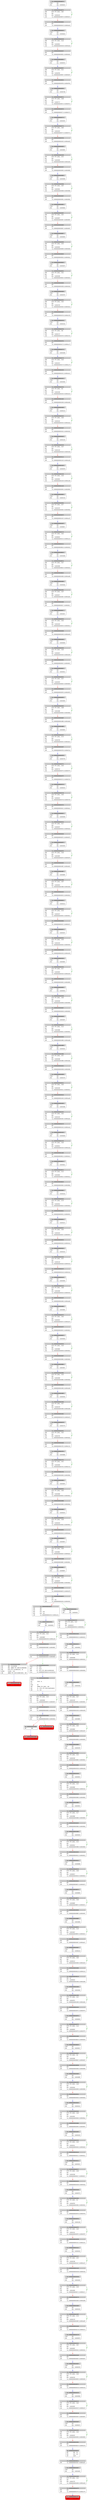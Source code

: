 digraph asm_graph {
8772772609417 [
shape="Mrecord" fontname="Courier New"label =<<table border="0" cellborder="0" cellpadding="3"><tr><td colspan="2" align="center" bgcolor="grey">loc_000000000804894B</td></tr><tr><td align="left">PUSH       EDX</td></tr><tr><td align="left">MOV        EDX, 0x804A550</td></tr></table>> ];
8772772641797 [
shape="Mrecord" fontname="Courier New"label =<<table border="0" cellborder="0" cellpadding="3"><tr><td colspan="2" align="center" bgcolor="grey">loc_0000000008048304</td></tr><tr><td align="left">POP        EDX</td></tr><tr><td align="left">JMP        loc_000000000804A9B7:0x0804a9b7</td></tr></table>> ];
8772772573785 [
shape="Mrecord" fontname="Courier New"label =<<table border="0" cellborder="0" cellpadding="3"><tr><td colspan="2" align="center" bgcolor="grey">loc_000000000804817B</td></tr><tr><td align="left">PUSH       EDX</td></tr><tr><td align="left">MOV        EDX, 0x8048E76</td></tr></table>> ];
8772772582497 [
shape="Mrecord" fontname="Courier New"label =<<table border="0" cellborder="0" cellpadding="3"><tr><td colspan="2" align="center" bgcolor="grey">loc_00000000080492E3</td></tr><tr><td align="left">XOR        BYTE PTR [EDX], 0x6A</td></tr><tr><td align="left">DEC        EDX</td></tr><tr><td align="left">CMP        EDX, 0x804AF48</td></tr><tr><td align="left">JAE        loc_00000000080492E3:0x080492e3</td></tr></table>> ];
8772772578489 [
shape="Mrecord" fontname="Courier New"label =<<table border="0" cellborder="0" cellpadding="3"><tr><td colspan="2" align="center" bgcolor="grey">loc_000000000804A9BD</td></tr><tr><td align="left">XOR        BYTE PTR [EDX], 0x6F</td></tr><tr><td align="left">DEC        EDX</td></tr><tr><td align="left">CMP        EDX, 0x80489C8</td></tr><tr><td align="left">JAE        loc_000000000804A9BD:0x0804a9bd</td></tr></table>> ];
8772772641801 [
shape="Mrecord" fontname="Courier New"label =<<table border="0" cellborder="0" cellpadding="3"><tr><td colspan="2" align="center" bgcolor="grey">loc_000000000804A9B7</td></tr><tr><td align="left">PUSH       EDX</td></tr><tr><td align="left">MOV        EDX, 0x80489DF</td></tr></table>> ];
8772772552045 [
shape="Mrecord" fontname="Courier New"label =<<table border="0" cellborder="0" cellpadding="3"><tr><td colspan="2" align="center" bgcolor="grey">loc_000000000804A9D6</td></tr><tr><td align="left">XOR        BYTE PTR [EDX], 0x57</td></tr><tr><td align="left">DEC        EDX</td></tr><tr><td align="left">CMP        EDX, 0x8049A7B</td></tr><tr><td align="left">JAE        loc_000000000804A9D6:0x0804a9d6</td></tr></table>> ];
8772772578317 [
shape="Mrecord" fontname="Courier New"label =<<table border="0" cellborder="0" cellpadding="3"><tr><td colspan="2" align="center" bgcolor="grey">loc_0000000008048C4B</td></tr><tr><td align="left">POP        EDX</td></tr><tr><td align="left">JMP        loc_000000000804994F:0x0804994f</td></tr></table>> ];
8772772615341 [
shape="Mrecord" fontname="Courier New"label =<<table border="0" cellborder="0" cellpadding="3"><tr><td colspan="2" align="center" bgcolor="grey">loc_0000000008049C88</td></tr><tr><td align="left">PUSH       EDX</td></tr><tr><td align="left">MOV        EDX, 0x80480CA</td></tr></table>> ];
8772772678673 [
shape="Mrecord" fontname="Courier New"label =<<table border="0" cellborder="0" cellpadding="3"><tr><td colspan="2" align="center" bgcolor="grey">loc_0000000008049786</td></tr><tr><td align="left">POP        EDX</td></tr><tr><td align="left">JMP        loc_000000000804A025:0x0804a025</td></tr></table>> ];
8772772581285 [
shape="Mrecord" fontname="Courier New"label =<<table border="0" cellborder="0" cellpadding="3"><tr><td colspan="2" align="center" bgcolor="grey">loc_000000000804AD0F</td></tr><tr><td align="left">XOR        BYTE PTR [EDX], 0x7D</td></tr><tr><td align="left">DEC        EDX</td></tr><tr><td align="left">CMP        EDX, 0x804817B</td></tr><tr><td align="left">JAE        loc_000000000804AD0F:0x0804ad0f</td></tr></table>> ];
8772772678677 [
shape="Mrecord" fontname="Courier New"label =<<table border="0" cellborder="0" cellpadding="3"><tr><td colspan="2" align="center" bgcolor="grey">loc_000000000804A025</td></tr><tr><td align="left">PUSH       EDX</td></tr><tr><td align="left">MOV        EDX, 0x804909C</td></tr></table>> ];
8772772622681 [
shape="Mrecord" fontname="Courier New"label =<<table border="0" cellborder="0" cellpadding="3"><tr><td colspan="2" align="center" bgcolor="grey">loc_00000000080491F5</td></tr><tr><td align="left">POP        EDX</td></tr><tr><td align="left">JMP        loc_000000000804914D:0x0804914d</td></tr></table>> ];
8772772673561 [
shape="Mrecord" fontname="Courier New"label =<<table border="0" cellborder="0" cellpadding="3"><tr><td colspan="2" align="center" bgcolor="grey">loc_0000000008048E8A</td></tr><tr><td align="left">POP        EDX</td></tr><tr><td align="left">JMP        loc_0000000008048A45:0x08048a45</td></tr></table>> ];
8772772573905 [
shape="Mrecord" fontname="Courier New"label =<<table border="0" cellborder="0" cellpadding="3"><tr><td colspan="2" align="center" bgcolor="grey">loc_0000000008048C39</td></tr><tr><td align="left">PUSH       EDX</td></tr><tr><td align="left">MOV        EDX, 0x8049966</td></tr></table>> ];
8772772673565 [
shape="Mrecord" fontname="Courier New"label =<<table border="0" cellborder="0" cellpadding="3"><tr><td colspan="2" align="center" bgcolor="grey">loc_0000000008048A45</td></tr><tr><td align="left">PUSH       EDX</td></tr><tr><td align="left">MOV        EDX, 0x8048EA8</td></tr></table>> ];
8772772633093 [
shape="Mrecord" fontname="Courier New"label =<<table border="0" cellborder="0" cellpadding="3"><tr><td colspan="2" align="center" bgcolor="grey">loc_000000000804A7EE</td></tr><tr><td align="left">POP        EDX</td></tr><tr><td align="left">JMP        loc_000000000804909E:0x0804909e</td></tr></table>> ];
8772772591137 [
shape="Mrecord" fontname="Courier New"label =<<table border="0" cellborder="0" cellpadding="3"><tr><td colspan="2" align="center" bgcolor="grey">loc_000000000804B0D1</td></tr><tr><td align="left">POP        EDX</td></tr><tr><td align="left">JMP        loc_000000000804AB47:0x0804ab47</td></tr></table>> ];
8772772578321 [
shape="Mrecord" fontname="Courier New"label =<<table border="0" cellborder="0" cellpadding="3"><tr><td colspan="2" align="center" bgcolor="grey">loc_000000000804994F</td></tr><tr><td align="left">PUSH       EDX</td></tr><tr><td align="left">MOV        EDX, 0x804B1FA</td></tr></table>> ];
8772772591141 [
shape="Mrecord" fontname="Courier New"label =<<table border="0" cellborder="0" cellpadding="3"><tr><td colspan="2" align="center" bgcolor="grey">loc_000000000804AB47</td></tr><tr><td align="left">PUSH       EDX</td></tr><tr><td align="left">MOV        EDX, 0x804B11D</td></tr></table>> ];
8772772582481 [
shape="Mrecord" fontname="Courier New"label =<<table border="0" cellborder="0" cellpadding="3"><tr><td colspan="2" align="center" bgcolor="grey">loc_0000000008048906</td></tr><tr><td align="left">XOR        BYTE PTR [EDX], 0x90</td></tr><tr><td align="left">DEC        EDX</td></tr><tr><td align="left">CMP        EDX, 0x80486A8</td></tr><tr><td align="left">JAE        loc_0000000008048906:0x08048906</td></tr></table>> ];
8772772609457 [
shape="Mrecord" fontname="Courier New"label =<<table border="0" cellborder="0" cellpadding="3"><tr><td colspan="2" align="center" bgcolor="grey">loc_0000000008049063</td></tr><tr><td align="left">POPAD      </td></tr><tr><td align="left">OUT        0x48, AL</td></tr><tr><td align="left">STI        </td></tr><tr><td align="left">PUSH       DS</td></tr><tr><td align="left">ADD        DWORD PTR [EDX], EDX</td></tr><tr><td align="left">ADC        DL, BYTE PTR [EAX+0x86F1BA52]</td></tr><tr><td align="left">ADD        AL, 0x8</td></tr></table>> ];
8772772582441 [
shape="Mrecord" fontname="Courier New"label =<<table border="0" cellborder="0" cellpadding="3"><tr><td colspan="2" align="center" bgcolor="grey">loc_0000000008049D24</td></tr><tr><td align="left">XOR        BYTE PTR [EDX], 0x81</td></tr><tr><td align="left">DEC        EDX</td></tr><tr><td align="left">CMP        EDX, 0x80492DD</td></tr><tr><td align="left">JAE        loc_0000000008049D24:0x08049d24</td></tr></table>> ];
8772772622685 [
shape="Mrecord" fontname="Courier New"label =<<table border="0" cellborder="0" cellpadding="3"><tr><td colspan="2" align="center" bgcolor="grey">loc_000000000804914D</td></tr><tr><td align="left">PUSH       EDX</td></tr><tr><td align="left">MOV        EDX, 0x804AD84</td></tr></table>> ];
8772772581301 [
shape="Mrecord" fontname="Courier New"label =<<table border="0" cellborder="0" cellpadding="3"><tr><td colspan="2" align="center" bgcolor="grey">loc_00000000080482F8</td></tr><tr><td align="left">XOR        BYTE PTR [EDX], 0xAB</td></tr><tr><td align="left">DEC        EDX</td></tr><tr><td align="left">CMP        EDX, 0x804A9B7</td></tr><tr><td align="left">JAE        loc_00000000080482F8:0x080482f8</td></tr></table>> ];
8772772596529 [
shape="Mrecord" fontname="Courier New"label =<<table border="0" cellborder="0" cellpadding="3"><tr><td colspan="2" align="center" bgcolor="grey">loc_000000000804B03B</td></tr><tr><td align="left">POP        EDX</td></tr><tr><td align="left">JMP        loc_0000000008048900:0x08048900</td></tr></table>> ];
8772772655157 [
shape="Mrecord" fontname="Courier New"label =<<table border="0" cellborder="0" cellpadding="3"><tr><td colspan="2" align="center" bgcolor="grey">loc_000000000804A3D4</td></tr><tr><td align="left">POP        EDX</td></tr><tr><td align="left">JMP        loc_000000000804A59D:0x0804a59d</td></tr></table>> ];
8772772633097 [
shape="Mrecord" fontname="Courier New"label =<<table border="0" cellborder="0" cellpadding="3"><tr><td colspan="2" align="center" bgcolor="grey">loc_000000000804909E</td></tr><tr><td align="left">PUSH       EDX</td></tr><tr><td align="left">MOV        EDX, 0x80496F5</td></tr></table>> ];
8772772655161 [
shape="Mrecord" fontname="Courier New"label =<<table border="0" cellborder="0" cellpadding="3"><tr><td colspan="2" align="center" bgcolor="grey">loc_000000000804A59D</td></tr><tr><td align="left">PUSH       EDX</td></tr><tr><td align="left">MOV        EDX, 0x8049119</td></tr></table>> ];
8772772582601 [
shape="Mrecord" fontname="Courier New"label =<<table border="0" cellborder="0" cellpadding="3"><tr><td colspan="2" align="center" bgcolor="grey">loc_0000000008049A81</td></tr><tr><td align="left">XOR        BYTE PTR [EDX], 0x82</td></tr><tr><td align="left">DEC        EDX</td></tr><tr><td align="left">CMP        EDX, 0x804A7DC</td></tr><tr><td align="left">JAE        loc_0000000008049A81:0x08049a81</td></tr></table>> ];
8772772615229 [
shape="Mrecord" fontname="Courier New"label =<<table border="0" cellborder="0" cellpadding="3"><tr><td colspan="2" align="center" bgcolor="grey">loc_00000000080486DA</td></tr><tr><td align="left">XCHG       EAX, EDX</td></tr><tr><td align="left">JPE        loc_000000000804865E:0x0804865e</td></tr></table>> ];
8772772609461 [
shape="Mrecord" style="filled" fontname="Courier New" fillcolor="red"label =<<table border="0" cellborder="0" cellpadding="3"><tr><td colspan="2" align="center" bgcolor="grey">loc_00000000080490D4</td></tr><tr><td align="left">Unable to disassemble</td></tr></table>> ];
8772772641857 [
shape="Mrecord" fontname="Courier New"label =<<table border="0" cellborder="0" cellpadding="3"><tr><td colspan="2" align="center" bgcolor="grey">loc_000000000804A9C9</td></tr><tr><td align="left">POP        EDX</td></tr><tr><td align="left">JMP        loc_00000000080489C8:0x080489c8</td></tr></table>> ];
8772772641861 [
shape="Mrecord" fontname="Courier New"label =<<table border="0" cellborder="0" cellpadding="3"><tr><td colspan="2" align="center" bgcolor="grey">loc_00000000080489C8</td></tr><tr><td align="left">PUSH       EDX</td></tr><tr><td align="left">MOV        EDX, 0x8049213</td></tr></table>> ];
8772772582465 [
shape="Mrecord" fontname="Courier New"label =<<table border="0" cellborder="0" cellpadding="3"><tr><td colspan="2" align="center" bgcolor="grey">loc_00000000080491E9</td></tr><tr><td align="left">XOR        BYTE PTR [EDX], 0xF4</td></tr><tr><td align="left">DEC        EDX</td></tr><tr><td align="left">CMP        EDX, 0x804914D</td></tr><tr><td align="left">JAE        loc_00000000080491E9:0x080491e9</td></tr></table>> ];
8772772591201 [
shape="Mrecord" fontname="Courier New"label =<<table border="0" cellborder="0" cellpadding="3"><tr><td colspan="2" align="center" bgcolor="grey">loc_000000000804B110</td></tr><tr><td align="left">MOV        EDX, 0x7</td></tr><tr><td align="left">MOV        ECX, 0x804B31E</td></tr><tr><td align="left">JMP        loc_000000000804A908:0x0804a908</td></tr></table>> ];
8772772578377 [
shape="Mrecord" fontname="Courier New"label =<<table border="0" cellborder="0" cellpadding="3"><tr><td colspan="2" align="center" bgcolor="grey">loc_0000000008049961</td></tr><tr><td align="left">POP        EDX</td></tr><tr><td align="left">JMP        loc_000000000804B1F0:0x0804b1f0</td></tr></table>> ];
8772772581357 [
shape="Mrecord" fontname="Courier New"label =<<table border="0" cellborder="0" cellpadding="3"><tr><td colspan="2" align="center" bgcolor="grey">loc_0000000008048311</td></tr><tr><td align="left">XOR        BYTE PTR [EDX], 0xE8</td></tr><tr><td align="left">DEC        EDX</td></tr><tr><td align="left">CMP        EDX, 0x804AA66</td></tr><tr><td align="left">JAE        loc_0000000008048311:0x08048311</td></tr></table>> ];
8772772678733 [
shape="Mrecord" fontname="Courier New"label =<<table border="0" cellborder="0" cellpadding="3"><tr><td colspan="2" align="center" bgcolor="grey">loc_000000000804A037</td></tr><tr><td align="left">POP        EDX</td></tr><tr><td align="left">JMP        loc_0000000008049085:0x08049085</td></tr></table>> ];
8772772551949 [
shape="Mrecord" fontname="Courier New"label =<<table border="0" cellborder="0" cellpadding="3"><tr><td colspan="2" align="center" bgcolor="grey">loc_000000000804A8C3</td></tr><tr><td align="left">XOR        BYTE PTR [EDX], 0x70</td></tr><tr><td align="left">DEC        EDX</td></tr><tr><td align="left">CMP        EDX, 0x80487ED</td></tr><tr><td align="left">JAE        loc_000000000804A8C3:0x0804a8c3</td></tr></table>> ];
8772772578485 [
shape="Mrecord" fontname="Courier New"label =<<table border="0" cellborder="0" cellpadding="3"><tr><td colspan="2" align="center" bgcolor="grey">loc_000000000804AE79</td></tr><tr><td align="left">POP        EDX</td></tr><tr><td align="left">JMP        loc_000000000804A7F5:0x0804a7f5</td></tr></table>> ];
8772772678737 [
shape="Mrecord" fontname="Courier New"label =<<table border="0" cellborder="0" cellpadding="3"><tr><td colspan="2" align="center" bgcolor="grey">loc_0000000008049085</td></tr><tr><td align="left">PUSH       EDX</td></tr><tr><td align="left">MOV        EDX, 0x8049998</td></tr></table>> ];
8772772591285 [
shape="Mrecord" fontname="Courier New"label =<<table border="0" cellborder="0" cellpadding="3"><tr><td colspan="2" align="center" bgcolor="grey">loc_000000000804A91A</td></tr><tr><td align="left">POP        EDX</td></tr><tr><td align="left">JMP        loc_0000000008049FF3:0x08049ff3</td></tr></table>> ];
8772772551965 [
shape="Mrecord" fontname="Courier New"label =<<table border="0" cellborder="0" cellpadding="3"><tr><td colspan="2" align="center" bgcolor="grey">loc_0000000008049072</td></tr><tr><td align="left">XOR        BYTE PTR [EDX], 0xC0</td></tr><tr><td align="left">DEC        EDX</td></tr><tr><td align="left">CMP        EDX, 0x80486DA</td></tr><tr><td align="left">JAE        loc_0000000008049072:0x08049072</td></tr></table>> ];
8772772573781 [
shape="Mrecord" fontname="Courier New"label =<<table border="0" cellborder="0" cellpadding="3"><tr><td colspan="2" align="center" bgcolor="grey">loc_000000000804AD1B</td></tr><tr><td align="left">POP        EDX</td></tr><tr><td align="left">JMP        loc_000000000804817B:0x0804817b</td></tr></table>> ];
8772772633273 [
shape="Mrecord" fontname="Courier New"label =<<table border="0" cellborder="0" cellpadding="3"><tr><td colspan="2" align="center" bgcolor="grey">loc_0000000008048ABB</td></tr><tr><td align="left">POP        EDX</td></tr><tr><td align="left">JMP        loc_0000000008049B5C:0x08049b5c</td></tr></table>> ];
8772772673625 [
shape="Mrecord" fontname="Courier New"label =<<table border="0" cellborder="0" cellpadding="3"><tr><td colspan="2" align="center" bgcolor="grey">loc_0000000008048A57</td></tr><tr><td align="left">POP        EDX</td></tr><tr><td align="left">JMP        loc_0000000008048E91:0x08048e91</td></tr></table>> ];
8772772581349 [
shape="Mrecord" fontname="Courier New"label =<<table border="0" cellborder="0" cellpadding="3"><tr><td colspan="2" align="center" bgcolor="grey">loc_0000000008048E7E</td></tr><tr><td align="left">XOR        BYTE PTR [EDX], 0xBC</td></tr><tr><td align="left">DEC        EDX</td></tr><tr><td align="left">CMP        EDX, 0x8048A45</td></tr><tr><td align="left">JAE        loc_0000000008048E7E:0x08048e7e</td></tr></table>> ];
8772772673629 [
shape="Mrecord" fontname="Courier New"label =<<table border="0" cellborder="0" cellpadding="3"><tr><td colspan="2" align="center" bgcolor="grey">loc_0000000008048E91</td></tr><tr><td align="left">PUSH       EDX</td></tr><tr><td align="left">MOV        EDX, 0x8048F25</td></tr></table>> ];
8772772659557 [
shape="Mrecord" fontname="Courier New"label =<<table border="0" cellborder="0" cellpadding="3"><tr><td colspan="2" align="center" bgcolor="grey">loc_000000000804AC21</td></tr><tr><td align="left">POP        EDX</td></tr><tr><td align="left">JMP        loc_000000000804B010:0x0804b010</td></tr></table>> ];
8772772581221 [
shape="Mrecord" fontname="Courier New"label =<<table border="0" cellborder="0" cellpadding="3"><tr><td colspan="2" align="center" bgcolor="grey">loc_0000000008049DBA</td></tr><tr><td align="left">XOR        BYTE PTR [EDX], 0x4E</td></tr><tr><td align="left">DEC        EDX</td></tr><tr><td align="left">CMP        EDX, 0x804A9D0</td></tr><tr><td align="left">JAE        loc_0000000008049DBA:0x08049dba</td></tr></table>> ];
8772772615265 [
shape="Mrecord" fontname="Courier New"label =<<table border="0" cellborder="0" cellpadding="3"><tr><td colspan="2" align="center" bgcolor="grey">loc_00000000080486DD</td></tr><tr><td align="left">POP        EBX</td></tr></table>> ];
8772772581309 [
shape="Mrecord" fontname="Courier New"label =<<table border="0" cellborder="0" cellpadding="3"><tr><td colspan="2" align="center" bgcolor="grey">loc_0000000008049B62</td></tr><tr><td align="left">XOR        BYTE PTR [EDX], 0x42</td></tr><tr><td align="left">DEC        EDX</td></tr><tr><td align="left">CMP        EDX, 0x804B2F0</td></tr><tr><td align="left">JAE        loc_0000000008049B62:0x08049b62</td></tr></table>> ];
8772772609301 [
shape="Mrecord" fontname="Courier New"label =<<table border="0" cellborder="0" cellpadding="3"><tr><td colspan="2" align="center" bgcolor="grey">loc_00000000080490B9</td></tr><tr><td align="left">MOV        EBP, 0xA1292588</td></tr><tr><td align="left">ADC        EBX, DWORD PTR [EBX+0xA4DBA06B]</td></tr><tr><td align="left">MOV        BYTE PTR [0x7BD55229], AH</td></tr><tr><td align="left">ENTER      0x3997, 0x21</td></tr><tr><td align="left">AND        DWORD PTR [EAX+0x6B6C40A8], EDX</td></tr></table>> ];
8772772586285 [
shape="Mrecord" fontname="Courier New"label =<<table border="0" cellborder="0" cellpadding="3"><tr><td colspan="2" align="center" bgcolor="grey">loc_00000000080480C5</td></tr><tr><td align="left">POP        EDX</td></tr><tr><td align="left">JMP        loc_00000000080499B3:0x080499b3</td></tr></table>> ];
8772772628241 [
shape="Mrecord" fontname="Courier New"label =<<table border="0" cellborder="0" cellpadding="3"><tr><td colspan="2" align="center" bgcolor="grey">loc_00000000080496D7</td></tr><tr><td align="left">POP        EDX</td></tr><tr><td align="left">JMP        loc_0000000008049DB4:0x08049db4</td></tr></table>> ];
8772772582505 [
shape="Mrecord" fontname="Courier New"label =<<table border="0" cellborder="0" cellpadding="3"><tr><td colspan="2" align="center" bgcolor="grey">loc_0000000008048537</td></tr><tr><td align="left">XOR        BYTE PTR [EDX], 0x5D</td></tr><tr><td align="left">DEC        EDX</td></tr><tr><td align="left">CMP        EDX, 0x80491E3</td></tr><tr><td align="left">JAE        loc_0000000008048537:0x08048537</td></tr></table>> ];
8772772581341 [
shape="Mrecord" fontname="Courier New"label =<<table border="0" cellborder="0" cellpadding="3"><tr><td colspan="2" align="center" bgcolor="grey">loc_0000000008048C3F</td></tr><tr><td align="left">XOR        BYTE PTR [EDX], 0xD4</td></tr><tr><td align="left">DEC        EDX</td></tr><tr><td align="left">CMP        EDX, 0x804994F</td></tr><tr><td align="left">JAE        loc_0000000008048C3F:0x08048c3f</td></tr></table>> ];
8772772578545 [
shape="Mrecord" fontname="Courier New"label =<<table border="0" cellborder="0" cellpadding="3"><tr><td colspan="2" align="center" bgcolor="grey">loc_00000000080490A4</td></tr><tr><td align="left">XOR        BYTE PTR [EDX], 0x9E</td></tr><tr><td align="left">DEC        EDX</td></tr><tr><td align="left">CMP        EDX, 0x80496DE</td></tr><tr><td align="left">JAE        loc_00000000080490A4:0x080490a4</td></tr></table>> ];
8772772581165 [
shape="Mrecord" fontname="Courier New"label =<<table border="0" cellborder="0" cellpadding="3"><tr><td colspan="2" align="center" bgcolor="grey">loc_0000000008048E97</td></tr><tr><td align="left">XOR        BYTE PTR [EDX], 0x21</td></tr><tr><td align="left">DEC        EDX</td></tr><tr><td align="left">CMP        EDX, 0x8048F0E</td></tr><tr><td align="left">JAE        loc_0000000008048E97:0x08048e97</td></tr></table>> ];
8772772633277 [
shape="Mrecord" fontname="Courier New"label =<<table border="0" cellborder="0" cellpadding="3"><tr><td colspan="2" align="center" bgcolor="grey">loc_0000000008049B5C</td></tr><tr><td align="left">PUSH       EDX</td></tr><tr><td align="left">MOV        EDX, 0x804B307</td></tr></table>> ];
8772772655217 [
shape="Mrecord" fontname="Courier New"label =<<table border="0" cellborder="0" cellpadding="3"><tr><td colspan="2" align="center" bgcolor="grey">loc_000000000804A5AF</td></tr><tr><td align="left">POP        EDX</td></tr><tr><td align="left">JMP        loc_0000000008049102:0x08049102</td></tr></table>> ];
8772772615405 [
shape="Mrecord" fontname="Courier New"label =<<table border="0" cellborder="0" cellpadding="3"><tr><td colspan="2" align="center" bgcolor="grey">loc_0000000008049C9A</td></tr><tr><td align="left">POP        EDX</td></tr><tr><td align="left">JMP        loc_00000000080480B3:0x080480b3</td></tr></table>> ];
8772772655221 [
shape="Mrecord" fontname="Courier New"label =<<table border="0" cellborder="0" cellpadding="3"><tr><td colspan="2" align="center" bgcolor="grey">loc_0000000008049102</td></tr><tr><td align="left">PUSH       EDX</td></tr><tr><td align="left">MOV        EDX, 0x804A19A</td></tr></table>> ];
8772772659561 [
shape="Mrecord" fontname="Courier New"label =<<table border="0" cellborder="0" cellpadding="3"><tr><td colspan="2" align="center" bgcolor="grey">loc_000000000804B010</td></tr><tr><td align="left">PUSH       EDX</td></tr><tr><td align="left">MOV        EDX, 0x804AD9D</td></tr></table>> ];
8772772586405 [
shape="Mrecord" fontname="Courier New"label =<<table border="0" cellborder="0" cellpadding="3"><tr><td colspan="2" align="center" bgcolor="grey">loc_0000000008048624</td></tr><tr><td align="left">POP        EDX</td></tr><tr><td align="left">JMP        loc_000000000804B074:0x0804b074</td></tr></table>> ];
8772772641917 [
shape="Mrecord" fontname="Courier New"label =<<table border="0" cellborder="0" cellpadding="3"><tr><td colspan="2" align="center" bgcolor="grey">loc_00000000080489DA</td></tr><tr><td align="left">POP        EDX</td></tr><tr><td align="left">JMP        loc_00000000080491FC:0x080491fc</td></tr></table>> ];
8772772582529 [
shape="Mrecord" fontname="Courier New"label =<<table border="0" cellborder="0" cellpadding="3"><tr><td colspan="2" align="center" bgcolor="grey">loc_000000000804AC15</td></tr><tr><td align="left">XOR        BYTE PTR [EDX], 0x9A</td></tr><tr><td align="left">DEC        EDX</td></tr><tr><td align="left">CMP        EDX, 0x804B010</td></tr><tr><td align="left">JAE        loc_000000000804AC15:0x0804ac15</td></tr></table>> ];
8772772628245 [
shape="Mrecord" fontname="Courier New"label =<<table border="0" cellborder="0" cellpadding="3"><tr><td colspan="2" align="center" bgcolor="grey">loc_0000000008049DB4</td></tr><tr><td align="left">PUSH       EDX</td></tr><tr><td align="left">MOV        EDX, 0x804A9E7</td></tr></table>> ];
8772772641921 [
shape="Mrecord" fontname="Courier New"label =<<table border="0" cellborder="0" cellpadding="3"><tr><td colspan="2" align="center" bgcolor="grey">loc_00000000080491FC</td></tr><tr><td align="left">PUSH       EDX</td></tr><tr><td align="left">MOV        EDX, 0x804A537</td></tr></table>> ];
8772772615301 [
shape="Mrecord" style="filled" fontname="Courier New" fillcolor="red"label =<<table border="0" cellborder="0" cellpadding="3"><tr><td colspan="2" align="center" bgcolor="grey">loc_000000000804865E</td></tr><tr><td align="left">Unable to disassemble</td></tr></table>> ];
8772772678793 [
shape="Mrecord" fontname="Courier New"label =<<table border="0" cellborder="0" cellpadding="3"><tr><td colspan="2" align="center" bgcolor="grey">loc_0000000008049097</td></tr><tr><td align="left">POP        EDX</td></tr><tr><td align="left">JMP        loc_0000000008049981:0x08049981</td></tr></table>> ];
8772772622805 [
shape="Mrecord" fontname="Courier New"label =<<table border="0" cellborder="0" cellpadding="3"><tr><td colspan="2" align="center" bgcolor="grey">loc_00000000080496C5</td></tr><tr><td align="left">PUSH       EDX</td></tr><tr><td align="left">MOV        EDX, 0x8049DCB</td></tr></table>> ];
8772772596533 [
shape="Mrecord" fontname="Courier New"label =<<table border="0" cellborder="0" cellpadding="3"><tr><td colspan="2" align="center" bgcolor="grey">loc_0000000008048900</td></tr><tr><td align="left">PUSH       EDX</td></tr><tr><td align="left">MOV        EDX, 0x80486BF</td></tr></table>> ];
8772772678797 [
shape="Mrecord" fontname="Courier New"label =<<table border="0" cellborder="0" cellpadding="3"><tr><td colspan="2" align="center" bgcolor="grey">loc_0000000008049981</td></tr><tr><td align="left">PUSH       EDX</td></tr><tr><td align="left">MOV        EDX, 0x8048DAE</td></tr></table>> ];
8772772596589 [
shape="Mrecord" fontname="Courier New"label =<<table border="0" cellborder="0" cellpadding="3"><tr><td colspan="2" align="center" bgcolor="grey">loc_0000000008048912</td></tr><tr><td align="left">POP        EDX</td></tr><tr><td align="left">JMP        loc_00000000080486A8:0x080486a8</td></tr></table>> ];
8772772573841 [
shape="Mrecord" fontname="Courier New"label =<<table border="0" cellborder="0" cellpadding="3"><tr><td colspan="2" align="center" bgcolor="grey">loc_000000000804818D</td></tr><tr><td align="left">POP        EDX</td></tr><tr><td align="left">JMP        loc_0000000008048E5F:0x08048e5f</td></tr></table>> ];
8772772673685 [
shape="Mrecord" fontname="Courier New"label =<<table border="0" cellborder="0" cellpadding="3"><tr><td colspan="2" align="center" bgcolor="grey">loc_0000000008048EA3</td></tr><tr><td align="left">POP        EDX</td></tr><tr><td align="left">JMP        loc_0000000008048F0E:0x08048f0e</td></tr></table>> ];
8772772581189 [
shape="Mrecord" fontname="Courier New"label =<<table border="0" cellborder="0" cellpadding="3"><tr><td colspan="2" align="center" bgcolor="grey">loc_000000000804A526</td></tr><tr><td align="left">XOR        BYTE PTR [EDX], 0xC7</td></tr><tr><td align="left">DEC        EDX</td></tr><tr><td align="left">CMP        EDX, 0x8049855</td></tr><tr><td align="left">JAE        loc_000000000804A526:0x0804a526</td></tr></table>> ];
8772772573721 [
shape="Mrecord" fontname="Courier New"label =<<table border="0" cellborder="0" cellpadding="3"><tr><td colspan="2" align="center" bgcolor="grey">loc_0000000008048C7D</td></tr><tr><td align="left">POP        EDX</td></tr><tr><td align="left">JMP        loc_000000000804AD09:0x0804ad09</td></tr></table>> ];
8772772582553 [
shape="Mrecord" fontname="Courier New"label =<<table border="0" cellborder="0" cellpadding="3"><tr><td colspan="2" align="center" bgcolor="grey">loc_000000000804B016</td></tr><tr><td align="left">XOR        BYTE PTR [EDX], 0x67</td></tr><tr><td align="left">DEC        EDX</td></tr><tr><td align="left">CMP        EDX, 0x804AD86</td></tr><tr><td align="left">JAE        loc_000000000804B016:0x0804b016</td></tr></table>> ];
8772772673689 [
shape="Mrecord" fontname="Courier New"label =<<table border="0" cellborder="0" cellpadding="3"><tr><td colspan="2" align="center" bgcolor="grey">loc_0000000008048F0E</td></tr><tr><td align="left">PUSH       EDX</td></tr><tr><td align="left">MOV        EDX, 0x804978B</td></tr></table>> ];
8772772591197 [
shape="Mrecord" fontname="Courier New"label =<<table border="0" cellborder="0" cellpadding="3"><tr><td colspan="2" align="center" bgcolor="grey">loc_000000000804AB59</td></tr><tr><td align="left">POP        EDX</td></tr><tr><td align="left">JMP        loc_000000000804B110:0x0804b110</td></tr></table>> ];
8772772628421 [
shape="Mrecord" fontname="Courier New"label =<<table border="0" cellborder="0" cellpadding="3"><tr><td colspan="2" align="center" bgcolor="grey">loc_0000000008049A8D</td></tr><tr><td align="left">POP        EDX</td></tr><tr><td align="left">JMP        loc_000000000804A7DC:0x0804a7dc</td></tr></table>> ];
8772772582561 [
shape="Mrecord" fontname="Courier New"label =<<table border="0" cellborder="0" cellpadding="3"><tr><td colspan="2" align="center" bgcolor="grey">loc_00000000080486AE</td></tr><tr><td align="left">XOR        BYTE PTR [EDX], 0x96</td></tr><tr><td align="left">DEC        EDX</td></tr><tr><td align="left">CMP        EDX, 0x80499FE</td></tr><tr><td align="left">JAE        loc_00000000080486AE:0x080486ae</td></tr></table>> ];
8772772582577 [
shape="Mrecord" fontname="Courier New"label =<<table border="0" cellborder="0" cellpadding="3"><tr><td colspan="2" align="center" bgcolor="grey">loc_0000000008048217</td></tr><tr><td align="left">XOR        BYTE PTR [EDX], 0x50</td></tr><tr><td align="left">DEC        EDX</td></tr><tr><td align="left">CMP        EDX, 0x80492AB</td></tr><tr><td align="left">JAE        loc_0000000008048217:0x08048217</td></tr></table>> ];
8772772582417 [
shape="Mrecord" fontname="Courier New"label =<<table border="0" cellborder="0" cellpadding="3"><tr><td colspan="2" align="center" bgcolor="grey">loc_000000000804985B</td></tr><tr><td align="left">XOR        BYTE PTR [EDX], 0x6D</td></tr><tr><td align="left">DEC        EDX</td></tr><tr><td align="left">CMP        EDX, 0x804862B</td></tr><tr><td align="left">JAE        loc_000000000804985B:0x0804985b</td></tr></table>> ];
8772772596593 [
shape="Mrecord" fontname="Courier New"label =<<table border="0" cellborder="0" cellpadding="3"><tr><td colspan="2" align="center" bgcolor="grey">loc_00000000080486A8</td></tr><tr><td align="left">PUSH       EDX</td></tr><tr><td align="left">MOV        EDX, 0x8049A15</td></tr></table>> ];
8772772596653 [
shape="Mrecord" fontname="Courier New"label =<<table border="0" cellborder="0" cellpadding="3"><tr><td colspan="2" align="center" bgcolor="grey">loc_00000000080499FE</td></tr><tr><td align="left">PUSH       EDX</td></tr><tr><td align="left">MOV        EDX, 0x8048228</td></tr></table>> ];
8772772578513 [
shape="Mrecord" style="filled" fontname="Courier New" fillcolor="red"label =<<table border="0" cellborder="0" cellpadding="3"><tr><td colspan="2" align="center" bgcolor="grey">loc_000000000804A7F5</td></tr><tr><td align="left">Unable to disassemble</td></tr></table>> ];
8772772591289 [
shape="Mrecord" fontname="Courier New"label =<<table border="0" cellborder="0" cellpadding="3"><tr><td colspan="2" align="center" bgcolor="grey">loc_0000000008049FF3</td></tr><tr><td align="left">PUSH       EDX</td></tr><tr><td align="left">MOV        EDX, 0x804B040</td></tr></table>> ];
8772772655277 [
shape="Mrecord" fontname="Courier New"label =<<table border="0" cellborder="0" cellpadding="3"><tr><td colspan="2" align="center" bgcolor="grey">loc_0000000008049114</td></tr><tr><td align="left">POP        EDX</td></tr><tr><td align="left">JMP        loc_000000000804A183:0x0804a183</td></tr></table>> ];
8772772622621 [
shape="Mrecord" fontname="Courier New"label =<<table border="0" cellborder="0" cellpadding="3"><tr><td colspan="2" align="center" bgcolor="grey">loc_0000000008048543</td></tr><tr><td align="left">POP        EDX</td></tr><tr><td align="left">JMP        loc_00000000080491E3:0x080491e3</td></tr></table>> ];
8772772655281 [
shape="Mrecord" fontname="Courier New"label =<<table border="0" cellborder="0" cellpadding="3"><tr><td colspan="2" align="center" bgcolor="grey">loc_000000000804A183</td></tr><tr><td align="left">PUSH       EDX</td></tr><tr><td align="left">MOV        EDX, 0x804897B</td></tr></table>> ];
8772772615349 [
shape="Mrecord" style="filled" fontname="Courier New" fillcolor="red"label =<<table border="0" cellborder="0" cellpadding="3"><tr><td colspan="2" align="center" bgcolor="grey">loc_00000000080486DE</td></tr><tr><td align="left">Unable to disassemble</td></tr></table>> ];
8772772628425 [
shape="Mrecord" fontname="Courier New"label =<<table border="0" cellborder="0" cellpadding="3"><tr><td colspan="2" align="center" bgcolor="grey">loc_000000000804A7DC</td></tr><tr><td align="left">PUSH       EDX</td></tr><tr><td align="left">MOV        EDX, 0x80490B5</td></tr></table>> ];
8772772582537 [
shape="Mrecord" fontname="Courier New"label =<<table border="0" cellborder="0" cellpadding="3"><tr><td colspan="2" align="center" bgcolor="grey">loc_0000000008049153</td></tr><tr><td align="left">XOR        BYTE PTR [EDX], 0xEB</td></tr><tr><td align="left">DEC        EDX</td></tr><tr><td align="left">CMP        EDX, 0x804AD6D</td></tr><tr><td align="left">JAE        loc_0000000008049153:0x08049153</td></tr></table>> ];
8772772641977 [
shape="Mrecord" fontname="Courier New"label =<<table border="0" cellborder="0" cellpadding="3"><tr><td colspan="2" align="center" bgcolor="grey">loc_000000000804920E</td></tr><tr><td align="left">POP        EDX</td></tr><tr><td align="left">JMP        loc_000000000804A520:0x0804a520</td></tr></table>> ];
8772772552053 [
shape="Mrecord" fontname="Courier New"label =<<table border="0" cellborder="0" cellpadding="3"><tr><td colspan="2" align="center" bgcolor="grey">loc_00000000080492B1</td></tr><tr><td align="left">XOR        BYTE PTR [EDX], 0xC</td></tr><tr><td align="left">DEC        EDX</td></tr><tr><td align="left">CMP        EDX, 0x8048F59</td></tr><tr><td align="left">JAE        loc_00000000080492B1:0x080492b1</td></tr></table>> ];
8772772641981 [
shape="Mrecord" fontname="Courier New"label =<<table border="0" cellborder="0" cellpadding="3"><tr><td colspan="2" align="center" bgcolor="grey">loc_000000000804A520</td></tr><tr><td align="left">PUSH       EDX</td></tr><tr><td align="left">MOV        EDX, 0x804986C</td></tr></table>> ];
8772772604789 [
shape="Mrecord" fontname="Courier New"label =<<table border="0" cellborder="0" cellpadding="3"><tr><td colspan="2" align="center" bgcolor="grey">loc_000000000804AC5A</td></tr><tr><td align="left">PUSH       EDX</td></tr><tr><td align="left">MOV        EDX, 0x80490CE</td></tr></table>> ];
8772772582593 [
shape="Mrecord" fontname="Courier New"label =<<table border="0" cellborder="0" cellpadding="3"><tr><td colspan="2" align="center" bgcolor="grey">loc_0000000008048951</td></tr><tr><td align="left">XOR        BYTE PTR [EDX], 0x57</td></tr><tr><td align="left">DEC        EDX</td></tr><tr><td align="left">CMP        EDX, 0x804A539</td></tr><tr><td align="left">JAE        loc_0000000008048951:0x08048951</td></tr></table>> ];
8772772615345 [
shape="Mrecord" fontname="Courier New"label =<<table border="0" cellborder="0" cellpadding="3"><tr><td colspan="2" align="center" bgcolor="grey">loc_0000000008048B6A</td></tr><tr><td align="left">POP        EDX</td></tr><tr><td align="left">JMP        loc_0000000008049C88:0x08049c88</td></tr></table>> ];
8772772678853 [
shape="Mrecord" fontname="Courier New"label =<<table border="0" cellborder="0" cellpadding="3"><tr><td colspan="2" align="center" bgcolor="grey">loc_0000000008049993</td></tr><tr><td align="left">POP        EDX</td></tr><tr><td align="left">JMP        loc_0000000008048D97:0x08048d97</td></tr></table>> ];
8772772622625 [
shape="Mrecord" fontname="Courier New"label =<<table border="0" cellborder="0" cellpadding="3"><tr><td colspan="2" align="center" bgcolor="grey">loc_00000000080491E3</td></tr><tr><td align="left">PUSH       EDX</td></tr><tr><td align="left">MOV        EDX, 0x8049164</td></tr></table>> ];
8772772678857 [
shape="Mrecord" fontname="Courier New"label =<<table border="0" cellborder="0" cellpadding="3"><tr><td colspan="2" align="center" bgcolor="grey">loc_0000000008048D97</td></tr><tr><td align="left">PUSH       EDX</td></tr><tr><td align="left">MOV        EDX, 0x8049D35</td></tr></table>> ];
8772772568029 [
shape="Mrecord" fontname="Courier New"label =<<table border="0" cellborder="0" cellpadding="3"><tr><td colspan="2" align="center" bgcolor="grey">loc_0000000008048C6B</td></tr><tr><td align="left">PUSH       EDX</td></tr><tr><td align="left">MOV        EDX, 0x804AD20</td></tr></table>> ];
8772772573901 [
shape="Mrecord" fontname="Courier New"label =<<table border="0" cellborder="0" cellpadding="3"><tr><td colspan="2" align="center" bgcolor="grey">loc_0000000008048E71</td></tr><tr><td align="left">POP        EDX</td></tr><tr><td align="left">JMP        loc_0000000008048C39:0x08048c39</td></tr></table>> ];
8772772578429 [
shape="Mrecord" fontname="Courier New"label =<<table border="0" cellborder="0" cellpadding="3"><tr><td colspan="2" align="center" bgcolor="grey">loc_000000000804AE67</td></tr><tr><td align="left">PUSH       EDX</td></tr><tr><td align="left">MOV        EDX, 0x804A80C</td></tr></table>> ];
8772772673745 [
shape="Mrecord" fontname="Courier New"label =<<table border="0" cellborder="0" cellpadding="3"><tr><td colspan="2" align="center" bgcolor="grey">loc_0000000008048F20</td></tr><tr><td align="left">POP        EDX</td></tr><tr><td align="left">JMP        loc_0000000008049774:0x08049774</td></tr></table>> ];
8772772667605 [
shape="Mrecord" fontname="Courier New"label =<<table border="0" cellborder="0" cellpadding="3"><tr><td colspan="2" align="center" bgcolor="grey">loc_0000000008048E78</td></tr><tr><td align="left">PUSH       EDX</td></tr><tr><td align="left">MOV        EDX, 0x8048A5C</td></tr></table>> ];
8772772609373 [
shape="Mrecord" fontname="Courier New"label =<<table border="0" cellborder="0" cellpadding="3"><tr><td colspan="2" align="center" bgcolor="grey">loc_0000000008049054</td></tr><tr><td align="left">TEST       AL, 0x9C</td></tr><tr><td align="left">MOV        CL, 0x16</td></tr><tr><td align="left">SBB        DL, BYTE PTR [EDX+0x9358C020]</td></tr><tr><td align="left">CALL       loc_00000000221B41C8:0x221b41c8</td></tr></table>> ];
8772772578425 [
shape="Mrecord" fontname="Courier New"label =<<table border="0" cellborder="0" cellpadding="3"><tr><td colspan="2" align="center" bgcolor="grey">loc_000000000804B1FC</td></tr><tr><td align="left">JMP        loc_000000000804AE67:0x0804ae67</td></tr></table>> ];
8772772582617 [
shape="Mrecord" fontname="Courier New"label =<<table border="0" cellborder="0" cellpadding="3"><tr><td colspan="2" align="center" bgcolor="grey">loc_0000000008048B5E</td></tr><tr><td align="left">XOR        BYTE PTR [EDX], 0xAA</td></tr><tr><td align="left">DEC        EDX</td></tr><tr><td align="left">CMP        EDX, 0x8049C88</td></tr><tr><td align="left">JAE        loc_0000000008048B5E:0x08048b5e</td></tr></table>> ];
8772772581157 [
shape="Mrecord" fontname="Courier New"label =<<table border="0" cellborder="0" cellpadding="3"><tr><td colspan="2" align="center" bgcolor="grey">loc_0000000008048181</td></tr><tr><td align="left">XOR        BYTE PTR [EDX], 0xEC</td></tr><tr><td align="left">DEC        EDX</td></tr><tr><td align="left">CMP        EDX, 0x8048E5F</td></tr><tr><td align="left">JAE        loc_0000000008048181:0x08048181</td></tr></table>> ];
8772772578529 [
shape="Mrecord" fontname="Courier New"label =<<table border="0" cellborder="0" cellpadding="3"><tr><td colspan="2" align="center" bgcolor="grey">loc_0000000008048A4B</td></tr><tr><td align="left">XOR        BYTE PTR [EDX], 0x18</td></tr><tr><td align="left">DEC        EDX</td></tr><tr><td align="left">CMP        EDX, 0x8048E91</td></tr><tr><td align="left">JAE        loc_0000000008048A4B:0x08048a4b</td></tr></table>> ];
8772772581173 [
shape="Mrecord" fontname="Courier New"label =<<table border="0" cellborder="0" cellpadding="3"><tr><td colspan="2" align="center" bgcolor="grey">loc_0000000008048F5F</td></tr><tr><td align="left">XOR        BYTE PTR [EDX], 0x65</td></tr><tr><td align="left">DEC        EDX</td></tr><tr><td align="left">CMP        EDX, 0x804A151</td></tr><tr><td align="left">JAE        loc_0000000008048F5F:0x08048f5f</td></tr></table>> ];
8772772622801 [
shape="Mrecord" fontname="Courier New"label =<<table border="0" cellborder="0" cellpadding="3"><tr><td colspan="2" align="center" bgcolor="grey">loc_000000000804AD7F</td></tr><tr><td align="left">POP        EDX</td></tr><tr><td align="left">JMP        loc_00000000080496C5:0x080496c5</td></tr></table>> ];
8772772581277 [
shape="Mrecord" fontname="Courier New"label =<<table border="0" cellborder="0" cellpadding="3"><tr><td colspan="2" align="center" bgcolor="grey">loc_0000000008049C8E</td></tr><tr><td align="left">XOR        BYTE PTR [EDX], 0x4C</td></tr><tr><td align="left">DEC        EDX</td></tr><tr><td align="left">CMP        EDX, 0x80480B3</td></tr><tr><td align="left">JAE        loc_0000000008049C8E:0x08049c8e</td></tr></table>> ];
8772772655337 [
shape="Mrecord" fontname="Courier New"label =<<table border="0" cellborder="0" cellpadding="3"><tr><td colspan="2" align="center" bgcolor="grey">loc_000000000804A195</td></tr><tr><td align="left">POP        EDX</td></tr><tr><td align="left">JMP        loc_0000000008048964:0x08048964</td></tr></table>> ];
8772772582521 [
shape="Mrecord" fontname="Courier New"label =<<table border="0" cellborder="0" cellpadding="3"><tr><td colspan="2" align="center" bgcolor="grey">loc_0000000008049748</td></tr><tr><td align="left">XOR        BYTE PTR [EDX], 0x60</td></tr><tr><td align="left">DEC        EDX</td></tr><tr><td align="left">CMP        EDX, 0x8048A2C</td></tr><tr><td align="left">JAE        loc_0000000008049748:0x08049748</td></tr></table>> ];
8772772582641 [
shape="Mrecord" fontname="Courier New"label =<<table border="0" cellborder="0" cellpadding="3"><tr><td colspan="2" align="center" bgcolor="grey">loc_000000000804AD73</td></tr><tr><td align="left">XOR        BYTE PTR [EDX], 0x6E</td></tr><tr><td align="left">DEC        EDX</td></tr><tr><td align="left">CMP        EDX, 0x80496C5</td></tr><tr><td align="left">JAE        loc_000000000804AD73:0x0804ad73</td></tr></table>> ];
8772772655341 [
shape="Mrecord" fontname="Courier New"label =<<table border="0" cellborder="0" cellpadding="3"><tr><td colspan="2" align="center" bgcolor="grey">loc_0000000008048964</td></tr><tr><td align="left">PUSH       EDX</td></tr><tr><td align="left">MOV        EDX, 0x804AC26</td></tr></table>> ];
8772772633213 [
shape="Mrecord" fontname="Courier New"label =<<table border="0" cellborder="0" cellpadding="3"><tr><td colspan="2" align="center" bgcolor="grey">loc_00000000080496F0</td></tr><tr><td align="left">POP        EDX</td></tr><tr><td align="left">JMP        loc_0000000008048AA9:0x08048aa9</td></tr></table>> ];
8772772604833 [
shape="Mrecord" fontname="Courier New"label =<<table border="0" cellborder="0" cellpadding="3"><tr><td colspan="2" align="center" bgcolor="grey">loc_000000000804AC6C</td></tr><tr><td align="left">POP        EDX</td></tr><tr><td align="left">JMP        loc_00000000080490B7:0x080490b7</td></tr></table>> ];
8772772615409 [
shape="Mrecord" fontname="Courier New"label =<<table border="0" cellborder="0" cellpadding="3"><tr><td colspan="2" align="center" bgcolor="grey">loc_00000000080480B3</td></tr><tr><td align="left">PUSH       EDX</td></tr><tr><td align="left">MOV        EDX, 0x80499CA</td></tr></table>> ];
8772772581141 [
shape="Mrecord" fontname="Courier New"label =<<table border="0" cellborder="0" cellpadding="3"><tr><td colspan="2" align="center" bgcolor="grey">loc_000000000804908B</td></tr><tr><td align="left">XOR        BYTE PTR [EDX], 0x8F</td></tr><tr><td align="left">DEC        EDX</td></tr><tr><td align="left">CMP        EDX, 0x8049981</td></tr><tr><td align="left">JAE        loc_000000000804908B:0x0804908b</td></tr></table>> ];
8772772642037 [
shape="Mrecord" fontname="Courier New"label =<<table border="0" cellborder="0" cellpadding="3"><tr><td colspan="2" align="center" bgcolor="grey">loc_000000000804A532</td></tr><tr><td align="left">POP        EDX</td></tr><tr><td align="left">JMP        loc_0000000008049855:0x08049855</td></tr></table>> ];
8772772659497 [
shape="Mrecord" fontname="Courier New"label =<<table border="0" cellborder="0" cellpadding="3"><tr><td colspan="2" align="center" bgcolor="grey">loc_0000000008048976</td></tr><tr><td align="left">POP        EDX</td></tr><tr><td align="left">JMP        loc_000000000804AC0F:0x0804ac0f</td></tr></table>> ];
8772772642041 [
shape="Mrecord" fontname="Courier New"label =<<table border="0" cellborder="0" cellpadding="3"><tr><td colspan="2" align="center" bgcolor="grey">loc_0000000008049855</td></tr><tr><td align="left">PUSH       EDX</td></tr><tr><td align="left">MOV        EDX, 0x8048642</td></tr></table>> ];
8772772573725 [
shape="Mrecord" fontname="Courier New"label =<<table border="0" cellborder="0" cellpadding="3"><tr><td colspan="2" align="center" bgcolor="grey">loc_000000000804AD09</td></tr><tr><td align="left">PUSH       EDX</td></tr><tr><td align="left">MOV        EDX, 0x8048192</td></tr></table>> ];
8772772673749 [
shape="Mrecord" fontname="Courier New"label =<<table border="0" cellborder="0" cellpadding="3"><tr><td colspan="2" align="center" bgcolor="grey">loc_0000000008049774</td></tr><tr><td align="left">PUSH       EDX</td></tr><tr><td align="left">MOV        EDX, 0x804A03C</td></tr></table>> ];
8772772650245 [
shape="Mrecord" fontname="Courier New"label =<<table border="0" cellborder="0" cellpadding="3"><tr><td colspan="2" align="center" bgcolor="grey">loc_0000000008048DA9</td></tr><tr><td align="left">POP        EDX</td></tr><tr><td align="left">JMP        loc_0000000008049D1E:0x08049d1e</td></tr></table>> ];
8772772552005 [
shape="Mrecord" fontname="Courier New"label =<<table border="0" cellborder="0" cellpadding="3"><tr><td colspan="2" align="center" bgcolor="grey">loc_00000000080487F3</td></tr><tr><td align="left">XOR        BYTE PTR [EDX], 0x69</td></tr><tr><td align="left">DEC        EDX</td></tr><tr><td align="left">CMP        EDX, 0x8049742</td></tr><tr><td align="left">JAE        loc_00000000080487F3:0x080487f3</td></tr></table>> ];
8772772633217 [
shape="Mrecord" fontname="Courier New"label =<<table border="0" cellborder="0" cellpadding="3"><tr><td colspan="2" align="center" bgcolor="grey">loc_0000000008048AA9</td></tr><tr><td align="left">PUSH       EDX</td></tr><tr><td align="left">MOV        EDX, 0x8049B73</td></tr></table>> ];
8772772581261 [
shape="Mrecord" fontname="Courier New"label =<<table border="0" cellborder="0" cellpadding="3"><tr><td colspan="2" align="center" bgcolor="grey">loc_0000000008049603</td></tr><tr><td align="left">XOR        BYTE PTR [EDX], 0x8B</td></tr><tr><td align="left">DEC        EDX</td></tr><tr><td align="left">CMP        EDX, 0x804A8BD</td></tr><tr><td align="left">JAE        loc_0000000008049603:0x08049603</td></tr></table>> ];
8772772650249 [
shape="Mrecord" fontname="Courier New"label =<<table border="0" cellborder="0" cellpadding="3"><tr><td colspan="2" align="center" bgcolor="grey">loc_0000000008049D1E</td></tr><tr><td align="left">PUSH       EDX</td></tr><tr><td align="left">MOV        EDX, 0x80492F4</td></tr></table>> ];
8772772582625 [
shape="Mrecord" fontname="Courier New"label =<<table border="0" cellborder="0" cellpadding="3"><tr><td colspan="2" align="center" bgcolor="grey">loc_000000000804945A</td></tr><tr><td align="left">XOR        BYTE PTR [EDX], 0x15</td></tr><tr><td align="left">DEC        EDX</td></tr><tr><td align="left">CMP        EDX, 0x8049215</td></tr><tr><td align="left">JAE        loc_000000000804945A:0x0804945a</td></tr></table>> ];
8772772581133 [
shape="Mrecord" fontname="Courier New"label =<<table border="0" cellborder="0" cellpadding="3"><tr><td colspan="2" align="center" bgcolor="grey">loc_00000000080489CE</td></tr><tr><td align="left">XOR        BYTE PTR [EDX], 0xC9</td></tr><tr><td align="left">DEC        EDX</td></tr><tr><td align="left">CMP        EDX, 0x80491FC</td></tr><tr><td align="left">JAE        loc_00000000080489CE:0x080489ce</td></tr></table>> ];
8772772618029 [
shape="Mrecord" fontname="Courier New"label =<<table border="0" cellborder="0" cellpadding="3"><tr><td colspan="2" align="center" bgcolor="grey">loc_000000000804A4A3</td></tr><tr><td align="left">PUSH       EDX</td></tr><tr><td align="left">MOV        EDX, 0x8048E2B</td></tr></table>> ];
8772772573845 [
shape="Mrecord" fontname="Courier New"label =<<table border="0" cellborder="0" cellpadding="3"><tr><td colspan="2" align="center" bgcolor="grey">loc_0000000008048E5F</td></tr><tr><td align="left">PUSH       EDX</td></tr><tr><td align="left">MOV        EDX, 0x8048C50</td></tr></table>> ];
8772772637457 [
shape="Mrecord" fontname="Courier New"label =<<table border="0" cellborder="0" cellpadding="3"><tr><td colspan="2" align="center" bgcolor="grey">loc_000000000804A8CF</td></tr><tr><td align="left">POP        EDX</td></tr><tr><td align="left">JMP        loc_00000000080487ED:0x080487ed</td></tr></table>> ];
8772772581125 [
shape="Mrecord" fontname="Courier New"label =<<table border="0" cellborder="0" cellpadding="3"><tr><td colspan="2" align="center" bgcolor="grey">loc_000000000804AA6C</td></tr><tr><td align="left">XOR        BYTE PTR [EDX], 0x6A</td></tr><tr><td align="left">DEC        EDX</td></tr><tr><td align="left">CMP        EDX, 0x804A4A3</td></tr><tr><td align="left">JAE        loc_000000000804AA6C:0x0804aa6c</td></tr></table>> ];
8772772637461 [
shape="Mrecord" fontname="Courier New"label =<<table border="0" cellborder="0" cellpadding="3"><tr><td colspan="2" align="center" bgcolor="grey">loc_00000000080487ED</td></tr><tr><td align="left">PUSH       EDX</td></tr><tr><td align="left">MOV        EDX, 0x8049759</td></tr></table>> ];
8772772582489 [
shape="Mrecord" fontname="Courier New"label =<<table border="0" cellborder="0" cellpadding="3"><tr><td colspan="2" align="center" bgcolor="grey">loc_0000000008048631</td></tr><tr><td align="left">XOR        BYTE PTR [EDX], 0x13</td></tr><tr><td align="left">DEC        EDX</td></tr><tr><td align="left">CMP        EDX, 0x804ADB8</td></tr><tr><td align="left">JAE        loc_0000000008048631:0x08048631</td></tr></table>> ];
8772772582513 [
shape="Mrecord" fontname="Courier New"label =<<table border="0" cellborder="0" cellpadding="3"><tr><td colspan="2" align="center" bgcolor="grey">loc_0000000008048A32</td></tr><tr><td align="left">XOR        BYTE PTR [EDX], 0x17</td></tr><tr><td align="left">DEC        EDX</td></tr><tr><td align="left">CMP        EDX, 0x80482F2</td></tr><tr><td align="left">JAE        loc_0000000008048A32:0x08048a32</td></tr></table>> ];
8772772567909 [
shape="Mrecord" fontname="Courier New"label =<<table border="0" cellborder="0" cellpadding="3"><tr><td colspan="2" align="center" bgcolor="grey">loc_0000000008048F59</td></tr><tr><td align="left">PUSH       EDX</td></tr><tr><td align="left">MOV        EDX, 0x804A168</td></tr></table>> ];
8772772664605 [
shape="Mrecord" fontname="Courier New"label =<<table border="0" cellborder="0" cellpadding="3"><tr><td colspan="2" align="center" bgcolor="grey">loc_00000000080485D9</td></tr><tr><td align="left">POP        EDX</td></tr><tr><td align="left">JMP        loc_000000000804A840:0x0804a840</td></tr></table>> ];
8772772552069 [
shape="Mrecord" fontname="Courier New"label =<<table border="0" cellborder="0" cellpadding="3"><tr><td colspan="2" align="center" bgcolor="grey">loc_000000000804A3C8</td></tr><tr><td align="left">XOR        BYTE PTR [EDX], 0x8</td></tr><tr><td align="left">DEC        EDX</td></tr><tr><td align="left">CMP        EDX, 0x804A59D</td></tr><tr><td align="left">JAE        loc_000000000804A3C8:0x0804a3c8</td></tr></table>> ];
8772772664609 [
shape="Mrecord" fontname="Courier New"label =<<table border="0" cellborder="0" cellpadding="3"><tr><td colspan="2" align="center" bgcolor="grey">loc_000000000804A840</td></tr><tr><td align="left">PUSH       EDX</td></tr><tr><td align="left">MOV        EDX, 0x8048836</td></tr></table>> ];
8772772578517 [
shape="Mrecord" fontname="Courier New"label =<<table border="0" cellborder="0" cellpadding="3"><tr><td colspan="2" align="center" bgcolor="grey">loc_000000000804A02B</td></tr><tr><td align="left">XOR        BYTE PTR [EDX], 0xF3</td></tr><tr><td align="left">DEC        EDX</td></tr><tr><td align="left">CMP        EDX, 0x8049085</td></tr><tr><td align="left">JAE        loc_000000000804A02B:0x0804a02b</td></tr></table>> ];
8772772567845 [
shape="Mrecord" fontname="Courier New"label =<<table border="0" cellborder="0" cellpadding="3"><tr><td colspan="2" align="center" bgcolor="grey">loc_0000000008048223</td></tr><tr><td align="left">POP        EDX</td></tr><tr><td align="left">JMP        loc_00000000080492AB:0x080492ab</td></tr></table>> ];
8772772586289 [
shape="Mrecord" fontname="Courier New"label =<<table border="0" cellborder="0" cellpadding="3"><tr><td colspan="2" align="center" bgcolor="grey">loc_00000000080499B3</td></tr><tr><td align="left">PUSH       EDX</td></tr><tr><td align="left">MOV        EDX, 0x8048629</td></tr></table>> ];
8772772618025 [
shape="Mrecord" fontname="Courier New"label =<<table border="0" cellborder="0" cellpadding="3"><tr><td colspan="2" align="center" bgcolor="grey">loc_000000000804AA78</td></tr><tr><td align="left">POP        EDX</td></tr><tr><td align="left">JMP        loc_000000000804A4A3:0x0804a4a3</td></tr></table>> ];
8772772582609 [
shape="Mrecord" fontname="Courier New"label =<<table border="0" cellborder="0" cellpadding="3"><tr><td colspan="2" align="center" bgcolor="grey">loc_000000000804896A</td></tr><tr><td align="left">XOR        BYTE PTR [EDX], 0xF7</td></tr><tr><td align="left">DEC        EDX</td></tr><tr><td align="left">CMP        EDX, 0x804AC0F</td></tr><tr><td align="left">JAE        loc_000000000804896A:0x0804896a</td></tr></table>> ];
8772772659501 [
shape="Mrecord" fontname="Courier New"label =<<table border="0" cellborder="0" cellpadding="3"><tr><td colspan="2" align="center" bgcolor="grey">loc_000000000804AC0F</td></tr><tr><td align="left">PUSH       EDX</td></tr><tr><td align="left">MOV        EDX, 0x804B027</td></tr></table>> ];
8772772578381 [
shape="Mrecord" fontname="Courier New"label =<<table border="0" cellborder="0" cellpadding="3"><tr><td colspan="2" align="center" bgcolor="grey">loc_000000000804B1F0</td></tr><tr><td align="left">MOV        EBX, 0x1</td></tr><tr><td align="left">MOV        EAX, 0x4</td></tr><tr><td align="left">INT        0x80</td></tr></table>> ];
8772772618205 [
shape="Mrecord" fontname="Courier New"label =<<table border="0" cellborder="0" cellpadding="3"><tr><td colspan="2" align="center" bgcolor="grey">loc_000000000804981C</td></tr><tr><td align="left">POP        EDX</td></tr><tr><td align="left">JMP        loc_0000000008048531:0x08048531</td></tr></table>> ];
8772772604721 [
shape="Mrecord" fontname="Courier New"label =<<table border="0" cellborder="0" cellpadding="3"><tr><td colspan="2" align="center" bgcolor="grey">loc_000000000804B2FA</td></tr><tr><td align="left">POP        EBX</td></tr><tr><td align="left">POP        EBX</td></tr><tr><td align="left">MOV        ECX, 0x0</td></tr><tr><td align="left">MOV        EAX, 0x0</td></tr><tr><td align="left">JMP        loc_000000000804AC5A:0x0804ac5a</td></tr></table>> ];
8772772646197 [
shape="Mrecord" fontname="Courier New"label =<<table border="0" cellborder="0" cellpadding="3"><tr><td colspan="2" align="center" bgcolor="grey">loc_0000000008049867</td></tr><tr><td align="left">POP        EDX</td></tr><tr><td align="left">JMP        loc_000000000804862B:0x0804862b</td></tr></table>> ];
8772772628361 [
shape="Mrecord" fontname="Courier New"label =<<table border="0" cellborder="0" cellpadding="3"><tr><td colspan="2" align="center" bgcolor="grey">loc_000000000804A9E2</td></tr><tr><td align="left">POP        EDX</td></tr><tr><td align="left">JMP        loc_0000000008049A7B:0x08049a7b</td></tr></table>> ];
8772772582457 [
shape="Mrecord" fontname="Courier New"label =<<table border="0" cellborder="0" cellpadding="3"><tr><td colspan="2" align="center" bgcolor="grey">loc_0000000008048E65</td></tr><tr><td align="left">XOR        BYTE PTR [EDX], 0x83</td></tr><tr><td align="left">DEC        EDX</td></tr><tr><td align="left">CMP        EDX, 0x8048C39</td></tr><tr><td align="left">JAE        loc_0000000008048E65:0x08048e65</td></tr></table>> ];
8772772646201 [
shape="Mrecord" fontname="Courier New"label =<<table border="0" cellborder="0" cellpadding="3"><tr><td colspan="2" align="center" bgcolor="grey">loc_000000000804862B</td></tr><tr><td align="left">PUSH       EDX</td></tr><tr><td align="left">MOV        EDX, 0x804ADCF</td></tr></table>> ];
8772772581365 [
shape="Mrecord" fontname="Courier New"label =<<table border="0" cellborder="0" cellpadding="3"><tr><td colspan="2" align="center" bgcolor="grey">loc_000000000804AD8C</td></tr><tr><td align="left">XOR        BYTE PTR [EDX], 0x3F</td></tr><tr><td align="left">DEC        EDX</td></tr><tr><td align="left">CMP        EDX, 0x80485C7</td></tr><tr><td align="left">JAE        loc_000000000804AD8C:0x0804ad8c</td></tr></table>> ];
8772772615173 [
shape="Mrecord" fontname="Courier New"label =<<table border="0" cellborder="0" cellpadding="3"><tr><td colspan="2" align="center" bgcolor="grey">loc_000000000804A539</td></tr><tr><td align="left">PUSH       EDX</td></tr><tr><td align="left">MOV        EDX, 0x8048B6F</td></tr></table>> ];
8772772581181 [
shape="Mrecord" fontname="Courier New"label =<<table border="0" cellborder="0" cellpadding="3"><tr><td colspan="2" align="center" bgcolor="grey">loc_0000000008049955</td></tr><tr><td align="left">XOR        BYTE PTR [EDX], 0x84</td></tr><tr><td align="left">DEC        EDX</td></tr><tr><td align="left">CMP        EDX, 0x804B1F0</td></tr><tr><td align="left">JAE        loc_0000000008049955:0x08049955</td></tr></table>> ];
8772772604725 [
shape="Mrecord" fontname="Courier New"label =<<table border="0" cellborder="0" cellpadding="3"><tr><td colspan="2" align="center" bgcolor="grey">loc_0000000008049454</td></tr><tr><td align="left">PUSH       EDX</td></tr><tr><td align="left">MOV        EDX, 0x804922C</td></tr></table>> ];
8772772581237 [
shape="Mrecord" fontname="Courier New"label =<<table border="0" cellborder="0" cellpadding="3"><tr><td colspan="2" align="center" bgcolor="grey">loc_0000000008049987</td></tr><tr><td align="left">XOR        BYTE PTR [EDX], 0x9C</td></tr><tr><td align="left">DEC        EDX</td></tr><tr><td align="left">CMP        EDX, 0x8048D97</td></tr><tr><td align="left">JAE        loc_0000000008049987:0x08049987</td></tr></table>> ];
8772772650305 [
shape="Mrecord" fontname="Courier New"label =<<table border="0" cellborder="0" cellpadding="3"><tr><td colspan="2" align="center" bgcolor="grey">loc_0000000008049D30</td></tr><tr><td align="left">POP        EDX</td></tr><tr><td align="left">JMP        loc_00000000080492DD:0x080492dd</td></tr></table>> ];
8772772650309 [
shape="Mrecord" fontname="Courier New"label =<<table border="0" cellborder="0" cellpadding="3"><tr><td colspan="2" align="center" bgcolor="grey">loc_00000000080492DD</td></tr><tr><td align="left">PUSH       EDX</td></tr><tr><td align="left">MOV        EDX, 0x804AF5F</td></tr></table>> ];
8772772618209 [
shape="Mrecord" fontname="Courier New"label =<<table border="0" cellborder="0" cellpadding="3"><tr><td colspan="2" align="center" bgcolor="grey">loc_0000000008048531</td></tr><tr><td align="left">PUSH       EDX</td></tr><tr><td align="left">MOV        EDX, 0x80491FA</td></tr></table>> ];
8772772551981 [
shape="Mrecord" fontname="Courier New"label =<<table border="0" cellborder="0" cellpadding="3"><tr><td colspan="2" align="center" bgcolor="grey">loc_000000000804B02F</td></tr><tr><td align="left">XOR        BYTE PTR [EDX], 0xD</td></tr><tr><td align="left">DEC        EDX</td></tr><tr><td align="left">CMP        EDX, 0x8048900</td></tr><tr><td align="left">JAE        loc_000000000804B02F:0x0804b02f</td></tr></table>> ];
8772772637517 [
shape="Mrecord" fontname="Courier New"label =<<table border="0" cellborder="0" cellpadding="3"><tr><td colspan="2" align="center" bgcolor="grey">loc_00000000080487FF</td></tr><tr><td align="left">POP        EDX</td></tr><tr><td align="left">JMP        loc_0000000008049742:0x08049742</td></tr></table>> ];
8772772591349 [
shape="Mrecord" fontname="Courier New"label =<<table border="0" cellborder="0" cellpadding="3"><tr><td colspan="2" align="center" bgcolor="grey">loc_000000000804B029</td></tr><tr><td align="left">PUSH       EDX</td></tr><tr><td align="left">MOV        EDX, 0x8048917</td></tr></table>> ];
8772772628365 [
shape="Mrecord" fontname="Courier New"label =<<table border="0" cellborder="0" cellpadding="3"><tr><td colspan="2" align="center" bgcolor="grey">loc_0000000008049A7B</td></tr><tr><td align="left">PUSH       EDX</td></tr><tr><td align="left">MOV        EDX, 0x804A7F3</td></tr></table>> ];
8772772637521 [
shape="Mrecord" fontname="Courier New"label =<<table border="0" cellborder="0" cellpadding="3"><tr><td colspan="2" align="center" bgcolor="grey">loc_0000000008049742</td></tr><tr><td align="left">PUSH       EDX</td></tr><tr><td align="left">MOV        EDX, 0x8048A43</td></tr></table>> ];
8772772582585 [
shape="Mrecord" fontname="Courier New"label =<<table border="0" cellborder="0" cellpadding="3"><tr><td colspan="2" align="center" bgcolor="grey">loc_000000000804AF4E</td></tr><tr><td align="left">XOR        BYTE PTR [EDX], 0xB</td></tr><tr><td align="left">DEC        EDX</td></tr><tr><td align="left">CMP        EDX, 0x804AC73</td></tr><tr><td align="left">JAE        loc_000000000804AF4E:0x0804af4e</td></tr></table>> ];
8772772581205 [
shape="Mrecord" fontname="Courier New"label =<<table border="0" cellborder="0" cellpadding="3"><tr><td colspan="2" align="center" bgcolor="grey">loc_0000000008049108</td></tr><tr><td align="left">XOR        BYTE PTR [EDX], 0x4F</td></tr><tr><td align="left">DEC        EDX</td></tr><tr><td align="left">CMP        EDX, 0x804A183</td></tr><tr><td align="left">JAE        loc_0000000008049108:0x08049108</td></tr></table>> ];
8772772581245 [
shape="Mrecord" fontname="Courier New"label =<<table border="0" cellborder="0" cellpadding="3"><tr><td colspan="2" align="center" bgcolor="grey">loc_0000000008048618</td></tr><tr><td align="left">XOR        BYTE PTR [EDX], 0x6D</td></tr><tr><td align="left">DEC        EDX</td></tr><tr><td align="left">CMP        EDX, 0x804B074</td></tr><tr><td align="left">JAE        loc_0000000008048618:0x08048618</td></tr></table>> ];
8772772664665 [
shape="Mrecord" fontname="Courier New"label =<<table border="0" cellborder="0" cellpadding="3"><tr><td colspan="2" align="center" bgcolor="grey">loc_000000000804A852</td></tr><tr><td align="left">POP        EDX</td></tr><tr><td align="left">JMP        loc_000000000804881F:0x0804881f</td></tr></table>> ];
8772772578553 [
shape="Mrecord" fontname="Courier New"label =<<table border="0" cellborder="0" cellpadding="3"><tr><td colspan="2" align="center" bgcolor="grey">loc_000000000804A5A3</td></tr><tr><td align="left">XOR        BYTE PTR [EDX], 0x96</td></tr><tr><td align="left">DEC        EDX</td></tr><tr><td align="left">CMP        EDX, 0x8049102</td></tr><tr><td align="left">JAE        loc_000000000804A5A3:0x0804a5a3</td></tr></table>> ];
8772772664669 [
shape="Mrecord" fontname="Courier New"label =<<table border="0" cellborder="0" cellpadding="3"><tr><td colspan="2" align="center" bgcolor="grey">loc_000000000804881F</td></tr><tr><td align="left">PUSH       EDX</td></tr><tr><td align="left">MOV        EDX, 0x8049614</td></tr></table>> ];
8772772596709 [
shape="Mrecord" fontname="Courier New"label =<<table border="0" cellborder="0" cellpadding="3"><tr><td colspan="2" align="center" bgcolor="grey">loc_0000000008049A10</td></tr><tr><td align="left">POP        EDX</td></tr><tr><td align="left">JMP        loc_0000000008048211:0x08048211</td></tr></table>> ];
8772772567905 [
shape="Mrecord" fontname="Courier New"label =<<table border="0" cellborder="0" cellpadding="3"><tr><td colspan="2" align="center" bgcolor="grey">loc_00000000080492BD</td></tr><tr><td align="left">POP        EDX</td></tr><tr><td align="left">JMP        loc_0000000008048F59:0x08048f59</td></tr></table>> ];
8772772551997 [
shape="Mrecord" fontname="Courier New"label =<<table border="0" cellborder="0" cellpadding="3"><tr><td colspan="2" align="center" bgcolor="grey">loc_000000000804A7E2</td></tr><tr><td align="left">XOR        BYTE PTR [EDX], 0x91</td></tr><tr><td align="left">DEC        EDX</td></tr><tr><td align="left">CMP        EDX, 0x804909E</td></tr><tr><td align="left">JAE        loc_000000000804A7E2:0x0804a7e2</td></tr></table>> ];
8772772551957 [
shape="Mrecord" fontname="Courier New"label =<<table border="0" cellborder="0" cellpadding="3"><tr><td colspan="2" align="center" bgcolor="grey">loc_0000000008049A04</td></tr><tr><td align="left">XOR        BYTE PTR [EDX], 0x65</td></tr><tr><td align="left">DEC        EDX</td></tr><tr><td align="left">CMP        EDX, 0x8048211</td></tr><tr><td align="left">JAE        loc_0000000008049A04:0x08049a04</td></tr></table>> ];
8772772618085 [
shape="Mrecord" fontname="Courier New"label =<<table border="0" cellborder="0" cellpadding="3"><tr><td colspan="2" align="center" bgcolor="grey">loc_000000000804A4B5</td></tr><tr><td align="left">POP        EDX</td></tr><tr><td align="left">JMP        loc_0000000008048E14:0x08048e14</td></tr></table>> ];
8772772581213 [
shape="Mrecord" fontname="Courier New"label =<<table border="0" cellborder="0" cellpadding="3"><tr><td colspan="2" align="center" bgcolor="grey">loc_0000000008048E1A</td></tr><tr><td align="left">XOR        BYTE PTR [EDX], 0x13</td></tr><tr><td align="left">DEC        EDX</td></tr><tr><td align="left">CMP        EDX, 0x804980A</td></tr><tr><td align="left">JAE        loc_0000000008048E1A:0x08048e1a</td></tr></table>> ];
8772772582545 [
shape="Mrecord" fontname="Courier New"label =<<table border="0" cellborder="0" cellpadding="3"><tr><td colspan="2" align="center" bgcolor="grey">loc_000000000804B0C5</td></tr><tr><td align="left">XOR        BYTE PTR [EDX], 0x1D</td></tr><tr><td align="left">DEC        EDX</td></tr><tr><td align="left">CMP        EDX, 0x804AB47</td></tr><tr><td align="left">JAE        loc_000000000804B0C5:0x0804b0c5</td></tr></table>> ];
8772772618089 [
shape="Mrecord" fontname="Courier New"label =<<table border="0" cellborder="0" cellpadding="3"><tr><td colspan="2" align="center" bgcolor="grey">loc_0000000008048E14</td></tr><tr><td align="left">PUSH       EDX</td></tr><tr><td align="left">MOV        EDX, 0x8049821</td></tr></table>> ];
8772772552061 [
shape="Mrecord" fontname="Courier New"label =<<table border="0" cellborder="0" cellpadding="3"><tr><td colspan="2" align="center" bgcolor="grey">loc_000000000804A90E</td></tr><tr><td align="left">XOR        BYTE PTR [EDX], 0xAC</td></tr><tr><td align="left">DEC        EDX</td></tr><tr><td align="left">CMP        EDX, 0x8049FF3</td></tr><tr><td align="left">JAE        loc_000000000804A90E:0x0804a90e</td></tr></table>> ];
8772772586349 [
shape="Mrecord" fontname="Courier New"label =<<table border="0" cellborder="0" cellpadding="3"><tr><td colspan="2" align="center" bgcolor="grey">loc_0000000008048612</td></tr><tr><td align="left">PUSH       EDX</td></tr><tr><td align="left">MOV        EDX, 0x804B08B</td></tr></table>> ];
8772772586345 [
shape="Mrecord" fontname="Courier New"label =<<table border="0" cellborder="0" cellpadding="3"><tr><td colspan="2" align="center" bgcolor="grey">loc_00000000080499C5</td></tr><tr><td align="left">POP        EDX</td></tr><tr><td align="left">JMP        loc_0000000008048612:0x08048612</td></tr></table>> ];
8772772646257 [
shape="Mrecord" fontname="Courier New"label =<<table border="0" cellborder="0" cellpadding="3"><tr><td colspan="2" align="center" bgcolor="grey">loc_000000000804863D</td></tr><tr><td align="left">POP        EDX</td></tr><tr><td align="left">JMP        loc_000000000804ADB8:0x0804adb8</td></tr></table>> ];
8772772646261 [
shape="Mrecord" fontname="Courier New"label =<<table border="0" cellborder="0" cellpadding="3"><tr><td colspan="2" align="center" bgcolor="grey">loc_000000000804ADB8</td></tr><tr><td align="left">PUSH       EDX</td></tr><tr><td align="left">MOV        EDX, 0x8048322</td></tr></table>> ];
8772772609513 [
shape="Mrecord" fontname="Courier New"label =<<table border="0" cellborder="0" cellpadding="3"><tr><td colspan="2" align="center" bgcolor="grey">loc_000000000804895D</td></tr><tr><td align="left">POP        EDX</td></tr><tr><td align="left">JMP        loc_000000000804A539:0x0804a539</td></tr></table>> ];
8772772581333 [
shape="Mrecord" fontname="Courier New"label =<<table border="0" cellborder="0" cellpadding="3"><tr><td colspan="2" align="center" bgcolor="grey">loc_0000000008048D9D</td></tr><tr><td align="left">XOR        BYTE PTR [EDX], 0xFD</td></tr><tr><td align="left">DEC        EDX</td></tr><tr><td align="left">CMP        EDX, 0x8049D1E</td></tr><tr><td align="left">JAE        loc_0000000008048D9D:0x08048d9d</td></tr></table>> ];
8772772578537 [
shape="Mrecord" fontname="Courier New"label =<<table border="0" cellborder="0" cellpadding="3"><tr><td colspan="2" align="center" bgcolor="grey">loc_000000000804AB4D</td></tr><tr><td align="left">XOR        BYTE PTR [EDX], 0xD6</td></tr><tr><td align="left">DEC        EDX</td></tr><tr><td align="left">CMP        EDX, 0x804B110</td></tr><tr><td align="left">JAE        loc_000000000804AB4D:0x0804ab4d</td></tr></table>> ];
8772772650365 [
shape="Mrecord" fontname="Courier New"label =<<table border="0" cellborder="0" cellpadding="3"><tr><td colspan="2" align="center" bgcolor="grey">loc_00000000080492EF</td></tr><tr><td align="left">POP        EDX</td></tr><tr><td align="left">JMP        loc_000000000804AF48:0x0804af48</td></tr></table>> ];
8772772622741 [
shape="Mrecord" fontname="Courier New"label =<<table border="0" cellborder="0" cellpadding="3"><tr><td colspan="2" align="center" bgcolor="grey">loc_000000000804915F</td></tr><tr><td align="left">POP        EDX</td></tr><tr><td align="left">JMP        loc_000000000804AD6D:0x0804ad6d</td></tr></table>> ];
8772772650369 [
shape="Mrecord" fontname="Courier New"label =<<table border="0" cellborder="0" cellpadding="3"><tr><td colspan="2" align="center" bgcolor="grey">loc_000000000804AF48</td></tr><tr><td align="left">PUSH       EDX</td></tr><tr><td align="left">MOV        EDX, 0x804AC8A</td></tr></table>> ];
8772772581293 [
shape="Mrecord" fontname="Courier New"label =<<table border="0" cellborder="0" cellpadding="3"><tr><td colspan="2" align="center" bgcolor="grey">loc_000000000804A189</td></tr><tr><td align="left">XOR        BYTE PTR [EDX], 0x4D</td></tr><tr><td align="left">DEC        EDX</td></tr><tr><td align="left">CMP        EDX, 0x8048964</td></tr><tr><td align="left">JAE        loc_000000000804A189:0x0804a189</td></tr></table>> ];
8772772586465 [
shape="Mrecord" fontname="Courier New"label =<<table border="0" cellborder="0" cellpadding="3"><tr><td colspan="2" align="center" bgcolor="grey">loc_000000000804B086</td></tr><tr><td align="left">POP        EDX</td></tr><tr><td align="left">JMP        loc_000000000804B0BF:0x0804b0bf</td></tr></table>> ];
8772772551941 [
shape="Mrecord" fontname="Courier New"label =<<table border="0" cellborder="0" cellpadding="3"><tr><td colspan="2" align="center" bgcolor="grey">loc_000000000804B07A</td></tr><tr><td align="left">XOR        BYTE PTR [EDX], 0x88</td></tr><tr><td align="left">DEC        EDX</td></tr><tr><td align="left">CMP        EDX, 0x804B0BF</td></tr><tr><td align="left">JAE        loc_000000000804B07A:0x0804b07a</td></tr></table>> ];
8772772581253 [
shape="Mrecord" fontname="Courier New"label =<<table border="0" cellborder="0" cellpadding="3"><tr><td colspan="2" align="center" bgcolor="grey">loc_0000000008048F14</td></tr><tr><td align="left">XOR        BYTE PTR [EDX], 0x9B</td></tr><tr><td align="left">DEC        EDX</td></tr><tr><td align="left">CMP        EDX, 0x8049774</td></tr><tr><td align="left">JAE        loc_0000000008048F14:0x08048f14</td></tr></table>> ];
8772772581197 [
shape="Mrecord" fontname="Courier New"label =<<table border="0" cellborder="0" cellpadding="3"><tr><td colspan="2" align="center" bgcolor="grey">loc_00000000080485CD</td></tr><tr><td align="left">XOR        BYTE PTR [EDX], 0x63</td></tr><tr><td align="left">DEC        EDX</td></tr><tr><td align="left">CMP        EDX, 0x804A840</td></tr><tr><td align="left">JAE        loc_00000000080485CD:0x080485cd</td></tr></table>> ];
8772772633153 [
shape="Mrecord" fontname="Courier New"label =<<table border="0" cellborder="0" cellpadding="3"><tr><td colspan="2" align="center" bgcolor="grey">loc_00000000080490B0</td></tr><tr><td align="left">POP        EDX</td></tr><tr><td align="left">JMP        loc_00000000080496DE:0x080496de</td></tr></table>> ];
8772772637577 [
shape="Mrecord" fontname="Courier New"label =<<table border="0" cellborder="0" cellpadding="3"><tr><td colspan="2" align="center" bgcolor="grey">loc_0000000008049754</td></tr><tr><td align="left">POP        EDX</td></tr><tr><td align="left">JMP        loc_0000000008048A2C:0x08048a2c</td></tr></table>> ];
8772772637581 [
shape="Mrecord" fontname="Courier New"label =<<table border="0" cellborder="0" cellpadding="3"><tr><td colspan="2" align="center" bgcolor="grey">loc_0000000008048A2C</td></tr><tr><td align="left">PUSH       EDX</td></tr><tr><td align="left">MOV        EDX, 0x8048309</td></tr></table>> ];
8772772615261 [
shape="Mrecord" fontname="Courier New"label =<<table border="0" cellborder="0" cellpadding="3"><tr><td colspan="2" align="center" bgcolor="grey">loc_000000000804A54B</td></tr><tr><td align="left">POP        EDX</td></tr><tr><td align="left">JMP        loc_0000000008048B58:0x08048b58</td></tr></table>> ];
8772772604909 [
shape="Mrecord" fontname="Courier New"label =<<table border="0" cellborder="0" cellpadding="3"><tr><td colspan="2" align="center" bgcolor="grey">loc_00000000080490B7</td></tr><tr><td align="left">JAE        loc_0000000008049054:0x08049054</td></tr></table>> ];
8772772615285 [
shape="Mrecord" fontname="Courier New"label =<<table border="0" cellborder="0" cellpadding="3"><tr><td colspan="2" align="center" bgcolor="grey">loc_0000000008048B58</td></tr><tr><td align="left">PUSH       EDX</td></tr><tr><td align="left">MOV        EDX, 0x8049C9F</td></tr></table>> ];
8772772551973 [
shape="Mrecord" fontname="Courier New"label =<<table border="0" cellborder="0" cellpadding="3"><tr><td colspan="2" align="center" bgcolor="grey">loc_000000000804AC79</td></tr><tr><td align="left">XOR        BYTE PTR [EDX], 0x2D</td></tr><tr><td align="left">DEC        EDX</td></tr><tr><td align="left">CMP        EDX, 0x804A3C2</td></tr><tr><td align="left">JAE        loc_000000000804AC79:0x0804ac79</td></tr></table>> ];
8772772582425 [
shape="Mrecord" fontname="Courier New"label =<<table border="0" cellborder="0" cellpadding="3"><tr><td colspan="2" align="center" bgcolor="grey">loc_000000000804977A</td></tr><tr><td align="left">XOR        BYTE PTR [EDX], 0x8E</td></tr><tr><td align="left">DEC        EDX</td></tr><tr><td align="left">CMP        EDX, 0x804A025</td></tr><tr><td align="left">JAE        loc_000000000804977A:0x0804977a</td></tr></table>> ];
8772772664725 [
shape="Mrecord" fontname="Courier New"label =<<table border="0" cellborder="0" cellpadding="3"><tr><td colspan="2" align="center" bgcolor="grey">loc_0000000008048831</td></tr><tr><td align="left">POP        EDX</td></tr><tr><td align="left">JMP        loc_00000000080495FD:0x080495fd</td></tr></table>> ];
8772772622745 [
shape="Mrecord" fontname="Courier New"label =<<table border="0" cellborder="0" cellpadding="3"><tr><td colspan="2" align="center" bgcolor="grey">loc_000000000804AD6D</td></tr><tr><td align="left">PUSH       EDX</td></tr><tr><td align="left">MOV        EDX, 0x80496DC</td></tr></table>> ];
8772772664729 [
shape="Mrecord" fontname="Courier New"label =<<table border="0" cellborder="0" cellpadding="3"><tr><td colspan="2" align="center" bgcolor="grey">loc_00000000080495FD</td></tr><tr><td align="left">PUSH       EDX</td></tr><tr><td align="left">MOV        EDX, 0x804A8D4</td></tr></table>> ];
8772772581317 [
shape="Mrecord" fontname="Courier New"label =<<table border="0" cellborder="0" cellpadding="3"><tr><td colspan="2" align="center" bgcolor="grey">loc_000000000804ADBE</td></tr><tr><td align="left">XOR        BYTE PTR [EDX], 0xFC</td></tr><tr><td align="left">DEC        EDX</td></tr><tr><td align="left">CMP        EDX, 0x804830B</td></tr><tr><td align="left">JAE        loc_000000000804ADBE:0x0804adbe</td></tr></table>> ];
8772772604829 [
shape="Mrecord" fontname="Courier New"label =<<table border="0" cellborder="0" cellpadding="3"><tr><td colspan="2" align="center" bgcolor="grey">loc_0000000008049466</td></tr><tr><td align="left">POP        EDX</td></tr><tr><td align="left">JMP        loc_0000000008049215:0x08049215</td></tr></table>> ];
8772772633157 [
shape="Mrecord" fontname="Courier New"label =<<table border="0" cellborder="0" cellpadding="3"><tr><td colspan="2" align="center" bgcolor="grey">loc_00000000080496DE</td></tr><tr><td align="left">PUSH       EDX</td></tr><tr><td align="left">MOV        EDX, 0x8048AC0</td></tr></table>> ];
8772772659617 [
shape="Mrecord" fontname="Courier New"label =<<table border="0" cellborder="0" cellpadding="3"><tr><td colspan="2" align="center" bgcolor="grey">loc_000000000804B022</td></tr><tr><td align="left">POP        EDX</td></tr><tr><td align="left">JMP        loc_000000000804AD86:0x0804ad86</td></tr></table>> ];
8772772618149 [
shape="Mrecord" fontname="Courier New"label =<<table border="0" cellborder="0" cellpadding="3"><tr><td colspan="2" align="center" bgcolor="grey">loc_000000000804980A</td></tr><tr><td align="left">PUSH       EDX</td></tr><tr><td align="left">MOV        EDX, 0x8048548</td></tr></table>> ];
8772772591345 [
shape="Mrecord" fontname="Courier New"label =<<table border="0" cellborder="0" cellpadding="3"><tr><td colspan="2" align="center" bgcolor="grey">loc_000000000804A005</td></tr><tr><td align="left">POP        EDX</td></tr><tr><td align="left">JMP        loc_000000000804B029:0x0804b029</td></tr></table>> ];
8772772582433 [
shape="Mrecord" fontname="Courier New"label =<<table border="0" cellborder="0" cellpadding="3"><tr><td colspan="2" align="center" bgcolor="grey">loc_0000000008048AAF</td></tr><tr><td align="left">XOR        BYTE PTR [EDX], 0x98</td></tr><tr><td align="left">DEC        EDX</td></tr><tr><td align="left">CMP        EDX, 0x8049B5C</td></tr><tr><td align="left">JAE        loc_0000000008048AAF:0x08048aaf</td></tr></table>> ];
8772772586409 [
shape="Mrecord" fontname="Courier New"label =<<table border="0" cellborder="0" cellpadding="3"><tr><td colspan="2" align="center" bgcolor="grey">loc_000000000804B074</td></tr><tr><td align="left">PUSH       EDX</td></tr><tr><td align="left">MOV        EDX, 0x804B0D6</td></tr></table>> ];
8772772646317 [
shape="Mrecord" fontname="Courier New"label =<<table border="0" cellborder="0" cellpadding="3"><tr><td colspan="2" align="center" bgcolor="grey">loc_000000000804ADCA</td></tr><tr><td align="left">POP        EDX</td></tr><tr><td align="left">JMP        loc_000000000804830B:0x0804830b</td></tr></table>> ];
8772772567965 [
shape="Mrecord" fontname="Courier New"label =<<table border="0" cellborder="0" cellpadding="3"><tr><td colspan="2" align="center" bgcolor="grey">loc_0000000008048F6B</td></tr><tr><td align="left">POP        EDX</td></tr><tr><td align="left">JMP        loc_000000000804A151:0x0804a151</td></tr></table>> ];
8772772646321 [
shape="Mrecord" fontname="Courier New"label =<<table border="0" cellborder="0" cellpadding="3"><tr><td colspan="2" align="center" bgcolor="grey">loc_000000000804830B</td></tr><tr><td align="left">PUSH       EDX</td></tr><tr><td align="left">MOV        EDX, 0x804AA7D</td></tr></table>> ];
8772772596713 [
shape="Mrecord" fontname="Courier New"label =<<table border="0" cellborder="0" cellpadding="3"><tr><td colspan="2" align="center" bgcolor="grey">loc_0000000008048211</td></tr><tr><td align="left">PUSH       EDX</td></tr><tr><td align="left">MOV        EDX, 0x80492C2</td></tr></table>> ];
8772772582409 [
shape="Mrecord" fontname="Courier New"label =<<table border="0" cellborder="0" cellpadding="3"><tr><td colspan="2" align="center" bgcolor="grey">loc_00000000080480B9</td></tr><tr><td align="left">XOR        BYTE PTR [EDX], 0xC7</td></tr><tr><td align="left">DEC        EDX</td></tr><tr><td align="left">CMP        EDX, 0x80499B3</td></tr><tr><td align="left">JAE        loc_00000000080480B9:0x080480b9</td></tr></table>> ];
8772772604853 [
shape="Mrecord" fontname="Courier New"label =<<table border="0" cellborder="0" cellpadding="3"><tr><td colspan="2" align="center" bgcolor="grey">loc_0000000008049215</td></tr><tr><td align="left">PUSH       EDX</td></tr><tr><td align="left">MOV        EDX, 0x8048962</td></tr></table>> ];
8772772582473 [
shape="Mrecord" fontname="Courier New"label =<<table border="0" cellborder="0" cellpadding="3"><tr><td colspan="2" align="center" bgcolor="grey">loc_00000000080499B9</td></tr><tr><td align="left">XOR        BYTE PTR [EDX], 0xC5</td></tr><tr><td align="left">DEC        EDX</td></tr><tr><td align="left">CMP        EDX, 0x8048612</td></tr><tr><td align="left">JAE        loc_00000000080499B9:0x080499b9</td></tr></table>> ];
8772772650425 [
shape="Mrecord" fontname="Courier New"label =<<table border="0" cellborder="0" cellpadding="3"><tr><td colspan="2" align="center" bgcolor="grey">loc_000000000804AF5A</td></tr><tr><td align="left">POP        EDX</td></tr><tr><td align="left">JMP        loc_000000000804AC73:0x0804ac73</td></tr></table>> ];
8772772609517 [
shape="Mrecord" fontname="Courier New"label =<<table border="0" cellborder="0" cellpadding="3"><tr><td colspan="2" align="center" bgcolor="grey">loc_000000000804907E</td></tr><tr><td align="left">POP        EDX</td></tr><tr><td align="left">JMP        loc_00000000080486DA:0x080486da</td></tr></table>> ];
8772772650429 [
shape="Mrecord" fontname="Courier New"label =<<table border="0" cellborder="0" cellpadding="3"><tr><td colspan="2" align="center" bgcolor="grey">loc_000000000804AC73</td></tr><tr><td align="left">PUSH       EDX</td></tr><tr><td align="left">MOV        EDX, 0x804A3D9</td></tr></table>> ];
8772772633333 [
shape="Mrecord" fontname="Courier New"label =<<table border="0" cellborder="0" cellpadding="3"><tr><td colspan="2" align="center" bgcolor="grey">loc_0000000008049B6E</td></tr><tr><td align="left">POP        EDX</td></tr><tr><td align="left">JMP        loc_000000000804B2F0:0x0804b2f0</td></tr></table>> ];
8772772567969 [
shape="Mrecord" fontname="Courier New"label =<<table border="0" cellborder="0" cellpadding="3"><tr><td colspan="2" align="center" bgcolor="grey">loc_000000000804A151</td></tr><tr><td align="left">PUSH       EDX</td></tr><tr><td align="left">MOV        EDX, 0x8048C82</td></tr></table>> ];
8772772637637 [
shape="Mrecord" fontname="Courier New"label =<<table border="0" cellborder="0" cellpadding="3"><tr><td colspan="2" align="center" bgcolor="grey">loc_0000000008048A3E</td></tr><tr><td align="left">POP        EDX</td></tr><tr><td align="left">JMP        loc_00000000080482F2:0x080482f2</td></tr></table>> ];
8772772618145 [
shape="Mrecord" fontname="Courier New"label =<<table border="0" cellborder="0" cellpadding="3"><tr><td colspan="2" align="center" bgcolor="grey">loc_0000000008048E26</td></tr><tr><td align="left">POP        EDX</td></tr><tr><td align="left">JMP        loc_000000000804980A:0x0804980a</td></tr></table>> ];
8772772582449 [
shape="Mrecord" fontname="Courier New"label =<<table border="0" cellborder="0" cellpadding="3"><tr><td colspan="2" align="center" bgcolor="grey">loc_000000000804A4A9</td></tr><tr><td align="left">XOR        BYTE PTR [EDX], 0x98</td></tr><tr><td align="left">DEC        EDX</td></tr><tr><td align="left">CMP        EDX, 0x8048E14</td></tr><tr><td align="left">JAE        loc_000000000804A4A9:0x0804a4a9</td></tr></table>> ];
8772772637641 [
shape="Mrecord" fontname="Courier New"label =<<table border="0" cellborder="0" cellpadding="3"><tr><td colspan="2" align="center" bgcolor="grey">loc_00000000080482F2</td></tr><tr><td align="left">PUSH       EDX</td></tr><tr><td align="left">MOV        EDX, 0x804A9CE</td></tr></table>> ];
8772772581325 [
shape="Mrecord" fontname="Courier New"label =<<table border="0" cellborder="0" cellpadding="3"><tr><td colspan="2" align="center" bgcolor="grey">loc_000000000804A846</td></tr><tr><td align="left">XOR        BYTE PTR [EDX], 0x3D</td></tr><tr><td align="left">DEC        EDX</td></tr><tr><td align="left">CMP        EDX, 0x804881F</td></tr><tr><td align="left">JAE        loc_000000000804A846:0x0804a846</td></tr></table>> ];
8772772628301 [
shape="Mrecord" fontname="Courier New"label =<<table border="0" cellborder="0" cellpadding="3"><tr><td colspan="2" align="center" bgcolor="grey">loc_0000000008049DC6</td></tr><tr><td align="left">POP        EDX</td></tr><tr><td align="left">JMP        loc_000000000804A9D0:0x0804a9d0</td></tr></table>> ];
8772772581229 [
shape="Mrecord" fontname="Courier New"label =<<table border="0" cellborder="0" cellpadding="3"><tr><td colspan="2" align="center" bgcolor="grey">loc_0000000008049202</td></tr><tr><td align="left">XOR        BYTE PTR [EDX], 0xFB</td></tr><tr><td align="left">DEC        EDX</td></tr><tr><td align="left">CMP        EDX, 0x804A520</td></tr><tr><td align="left">JAE        loc_0000000008049202:0x08049202</td></tr></table>> ];
8772772664785 [
shape="Mrecord" fontname="Courier New"label =<<table border="0" cellborder="0" cellpadding="3"><tr><td colspan="2" align="center" bgcolor="grey">loc_000000000804960F</td></tr><tr><td align="left">POP        EDX</td></tr><tr><td align="left">JMP        loc_000000000804A8BD:0x0804a8bd</td></tr></table>> ];
8772772664789 [
shape="Mrecord" fontname="Courier New"label =<<table border="0" cellborder="0" cellpadding="3"><tr><td colspan="2" align="center" bgcolor="grey">loc_000000000804A8BD</td></tr><tr><td align="left">PUSH       EDX</td></tr><tr><td align="left">MOV        EDX, 0x8048804</td></tr></table>> ];
8772772552029 [
shape="Mrecord" fontname="Courier New"label =<<table border="0" cellborder="0" cellpadding="3"><tr><td colspan="2" align="center" bgcolor="grey">loc_0000000008049810</td></tr><tr><td align="left">XOR        BYTE PTR [EDX], 0x78</td></tr><tr><td align="left">DEC        EDX</td></tr><tr><td align="left">CMP        EDX, 0x8048531</td></tr><tr><td align="left">JAE        loc_0000000008049810:0x08049810</td></tr></table>> ];
8772772633337 [
shape="Mrecord" fontname="Courier New"label =<<table border="0" cellborder="0" cellpadding="3"><tr><td colspan="2" align="center" bgcolor="grey">loc_000000000804B2F0</td></tr><tr><td align="left">POP        EAX</td></tr><tr><td align="left">CMP        EAX, 0x2</td></tr><tr><td align="left">JNZ        loc_0000000008049454:0x08049454</td></tr></table>> ];
8772772568025 [
shape="Mrecord" fontname="Courier New"label =<<table border="0" cellborder="0" cellpadding="3"><tr><td colspan="2" align="center" bgcolor="grey">loc_000000000804A163</td></tr><tr><td align="left">POP        EDX</td></tr><tr><td align="left">JMP        loc_0000000008048C6B:0x08048c6b</td></tr></table>> ];
8772772582649 [
shape="Mrecord" fontname="Courier New"label =<<table border="0" cellborder="0" cellpadding="3"><tr><td colspan="2" align="center" bgcolor="grey">loc_00000000080496E4</td></tr><tr><td align="left">XOR        BYTE PTR [EDX], 0xAB</td></tr><tr><td align="left">DEC        EDX</td></tr><tr><td align="left">CMP        EDX, 0x8048AA9</td></tr><tr><td align="left">JAE        loc_00000000080496E4:0x080496e4</td></tr></table>> ];
8772772659677 [
shape="Mrecord" fontname="Courier New"label =<<table border="0" cellborder="0" cellpadding="3"><tr><td colspan="2" align="center" bgcolor="grey">loc_000000000804AD98</td></tr><tr><td align="left">POP        EDX</td></tr><tr><td align="left">JMP        loc_00000000080485C7:0x080485c7</td></tr></table>> ];
8772772659621 [
shape="Mrecord" fontname="Courier New"label =<<table border="0" cellborder="0" cellpadding="3"><tr><td colspan="2" align="center" bgcolor="grey">loc_000000000804AD86</td></tr><tr><td align="left">PUSH       EDX</td></tr><tr><td align="left">MOV        EDX, 0x80485DE</td></tr></table>> ];
8772772659681 [
shape="Mrecord" fontname="Courier New"label =<<table border="0" cellborder="0" cellpadding="3"><tr><td colspan="2" align="center" bgcolor="grey">loc_00000000080485C7</td></tr><tr><td align="left">PUSH       EDX</td></tr><tr><td align="left">MOV        EDX, 0x804A857</td></tr></table>> ];
8772772581149 [
shape="Mrecord" fontname="Courier New"label =<<table border="0" cellborder="0" cellpadding="3"><tr><td colspan="2" align="center" bgcolor="grey">loc_0000000008049FF9</td></tr><tr><td align="left">XOR        BYTE PTR [EDX], 0x10</td></tr><tr><td align="left">DEC        EDX</td></tr><tr><td align="left">CMP        EDX, 0x804B029</td></tr><tr><td align="left">JAE        loc_0000000008049FF9:0x08049ff9</td></tr></table>> ];
8772772586469 [
shape="Mrecord" fontname="Courier New"label =<<table border="0" cellborder="0" cellpadding="3"><tr><td colspan="2" align="center" bgcolor="grey">loc_000000000804B0BF</td></tr><tr><td align="left">PUSH       EDX</td></tr><tr><td align="left">MOV        EDX, 0x804AB5E</td></tr></table>> ];
8772772628305 [
shape="Mrecord" fontname="Courier New"label =<<table border="0" cellborder="0" cellpadding="3"><tr><td colspan="2" align="center" bgcolor="grey">loc_000000000804A9D0</td></tr><tr><td align="left">PUSH       EDX</td></tr><tr><td align="left">MOV        EDX, 0x8049A92</td></tr></table>> ];
8772772567849 [
shape="Mrecord" fontname="Courier New"label =<<table border="0" cellborder="0" cellpadding="3"><tr><td colspan="2" align="center" bgcolor="grey">loc_00000000080492AB</td></tr><tr><td align="left">PUSH       EDX</td></tr><tr><td align="left">MOV        EDX, 0x8048F70</td></tr></table>> ];
8772772646377 [
shape="Mrecord" fontname="Courier New"label =<<table border="0" cellborder="0" cellpadding="3"><tr><td colspan="2" align="center" bgcolor="grey">loc_000000000804831D</td></tr><tr><td align="left">POP        EDX</td></tr><tr><td align="left">JMP        loc_000000000804AA66:0x0804aa66</td></tr></table>> ];
8772772591221 [
shape="Mrecord" fontname="Courier New"label =<<table border="0" cellborder="0" cellpadding="3"><tr><td colspan="2" align="center" bgcolor="grey">loc_000000000804A908</td></tr><tr><td align="left">PUSH       EDX</td></tr><tr><td align="left">MOV        EDX, 0x804A00A</td></tr></table>> ];
8772772609297 [
shape="Mrecord" fontname="Courier New"label =<<table border="0" cellborder="0" cellpadding="3"><tr><td colspan="2" align="center" bgcolor="grey">loc_0000000008049227</td></tr><tr><td align="left">POP        EDX</td></tr><tr><td align="left">JMP        loc_000000000804894B:0x0804894b</td></tr></table>> ];
8772772646381 [
shape="Mrecord" fontname="Courier New"label =<<table border="0" cellborder="0" cellpadding="3"><tr><td colspan="2" align="center" bgcolor="grey">loc_000000000804AA66</td></tr><tr><td align="left">PUSH       EDX</td></tr><tr><td align="left">MOV        EDX, 0x804A4BA</td></tr></table>> ];
8772772551989 [
shape="Mrecord" fontname="Courier New"label =<<table border="0" cellborder="0" cellpadding="3"><tr><td colspan="2" align="center" bgcolor="grey">loc_000000000804A157</td></tr><tr><td align="left">XOR        BYTE PTR [EDX], 0xF5</td></tr><tr><td align="left">DEC        EDX</td></tr><tr><td align="left">CMP        EDX, 0x8048C6B</td></tr><tr><td align="left">JAE        loc_000000000804A157:0x0804a157</td></tr></table>> ];
8772772582569 [
shape="Mrecord" fontname="Courier New"label =<<table border="0" cellborder="0" cellpadding="3"><tr><td colspan="2" align="center" bgcolor="grey">loc_000000000804AC60</td></tr><tr><td align="left">XOR        BYTE PTR [EDX], 0x21</td></tr><tr><td align="left">DEC        EDX</td></tr><tr><td align="left">CMP        EDX, 0x80490B7</td></tr><tr><td align="left">JAE        loc_000000000804AC60:0x0804ac60</td></tr></table>> ];
8772772552037 [
shape="Mrecord" fontname="Courier New"label =<<table border="0" cellborder="0" cellpadding="3"><tr><td colspan="2" align="center" bgcolor="grey">loc_000000000804A53F</td></tr><tr><td align="left">XOR        BYTE PTR [EDX], 0x85</td></tr><tr><td align="left">DEC        EDX</td></tr><tr><td align="left">CMP        EDX, 0x8048B58</td></tr><tr><td align="left">JAE        loc_000000000804A53F:0x0804a53f</td></tr></table>> ];
8772772650485 [
shape="Mrecord" fontname="Courier New"label =<<table border="0" cellborder="0" cellpadding="3"><tr><td colspan="2" align="center" bgcolor="grey">loc_000000000804AC85</td></tr><tr><td align="left">POP        EDX</td></tr><tr><td align="left">JMP        loc_000000000804A3C2:0x0804a3c2</td></tr></table>> ];
8772772552013 [
shape="Mrecord" fontname="Courier New"label =<<table border="0" cellborder="0" cellpadding="3"><tr><td colspan="2" align="center" bgcolor="grey">loc_00000000080496CB</td></tr><tr><td align="left">XOR        BYTE PTR [EDX], 0x2D</td></tr><tr><td align="left">DEC        EDX</td></tr><tr><td align="left">CMP        EDX, 0x8049DB4</td></tr><tr><td align="left">JAE        loc_00000000080496CB:0x080496cb</td></tr></table>> ];
8772772596649 [
shape="Mrecord" fontname="Courier New"label =<<table border="0" cellborder="0" cellpadding="3"><tr><td colspan="2" align="center" bgcolor="grey">loc_00000000080486BA</td></tr><tr><td align="left">POP        EDX</td></tr><tr><td align="left">JMP        loc_00000000080499FE:0x080499fe</td></tr></table>> ];
8772772581269 [
shape="Mrecord" fontname="Courier New"label =<<table border="0" cellborder="0" cellpadding="3"><tr><td colspan="2" align="center" bgcolor="grey">loc_000000000804921B</td></tr><tr><td align="left">XOR        BYTE PTR [EDX], 0x15</td></tr><tr><td align="left">DEC        EDX</td></tr><tr><td align="left">CMP        EDX, 0x804894B</td></tr><tr><td align="left">JAE        loc_000000000804921B:0x0804921b</td></tr></table>> ];
8772772650489 [
shape="Mrecord" fontname="Courier New"label =<<table border="0" cellborder="0" cellpadding="3"><tr><td colspan="2" align="center" bgcolor="grey">loc_000000000804A3C2</td></tr><tr><td align="left">PUSH       EDX</td></tr><tr><td align="left">MOV        EDX, 0x804A5B4</td></tr></table>> ];
8772772582633 [
shape="Mrecord" fontname="Courier New"label =<<table border="0" cellborder="0" cellpadding="3"><tr><td colspan="2" align="center" bgcolor="grey">loc_0000000008048825</td></tr><tr><td align="left">XOR        BYTE PTR [EDX], 0xCF</td></tr><tr><td align="left">DEC        EDX</td></tr><tr><td align="left">CMP        EDX, 0x80495FD</td></tr><tr><td align="left">JAE        loc_0000000008048825:0x08048825</td></tr></table>> ];
8772772581373 [
shape="Mrecord" fontname="Courier New"label =<<table border="0" cellborder="0" cellpadding="3"><tr><td colspan="2" align="center" bgcolor="grey">loc_000000000804AE6D</td></tr><tr><td align="left">XOR        BYTE PTR [EDX], 0x31</td></tr><tr><td align="left">DEC        EDX</td></tr><tr><td align="left">CMP        EDX, 0x804A7F5</td></tr><tr><td align="left">JAE        loc_000000000804AE6D:0x0804ae6d</td></tr></table>> ];
8772772552021 [
shape="Mrecord" fontname="Courier New"label =<<table border="0" cellborder="0" cellpadding="3"><tr><td colspan="2" align="center" bgcolor="grey">loc_0000000008048C71</td></tr><tr><td align="left">XOR        BYTE PTR [EDX], 0x59</td></tr><tr><td align="left">DEC        EDX</td></tr><tr><td align="left">CMP        EDX, 0x804AD09</td></tr><tr><td align="left">JAE        loc_0000000008048C71:0x08048c71</td></tr></table>> ];
8772772673561 -> 8772772673565[color="blue"];
8772772673625 -> 8772772673629[color="blue"];
8772772673685 -> 8772772673689[color="blue"];
8772772673745 -> 8772772673749[color="blue"];
8772772678673 -> 8772772678677[color="blue"];
8772772678733 -> 8772772678737[color="blue"];
8772772678793 -> 8772772678797[color="blue"];
8772772678853 -> 8772772678857[color="blue"];
8772772650245 -> 8772772650249[color="blue"];
8772772650305 -> 8772772650309[color="blue"];
8772772650365 -> 8772772650369[color="blue"];
8772772650425 -> 8772772650429[color="blue"];
8772772650485 -> 8772772650489[color="blue"];
8772772655157 -> 8772772655161[color="blue"];
8772772655217 -> 8772772655221[color="blue"];
8772772655277 -> 8772772655281[color="blue"];
8772772655337 -> 8772772655341[color="blue"];
8772772659497 -> 8772772659501[color="blue"];
8772772659557 -> 8772772659561[color="blue"];
8772772659617 -> 8772772659621[color="blue"];
8772772659677 -> 8772772659681[color="blue"];
8772772664605 -> 8772772664609[color="blue"];
8772772664665 -> 8772772664669[color="blue"];
8772772664725 -> 8772772664729[color="blue"];
8772772664785 -> 8772772664789[color="blue"];
8772772637457 -> 8772772637461[color="blue"];
8772772637517 -> 8772772637521[color="blue"];
8772772637577 -> 8772772637581[color="blue"];
8772772637637 -> 8772772637641[color="blue"];
8772772641797 -> 8772772641801[color="blue"];
8772772641857 -> 8772772641861[color="blue"];
8772772641917 -> 8772772641921[color="blue"];
8772772641977 -> 8772772641981[color="blue"];
8772772642037 -> 8772772642041[color="blue"];
8772772646197 -> 8772772646201[color="blue"];
8772772646257 -> 8772772646261[color="blue"];
8772772646317 -> 8772772646321[color="blue"];
8772772646377 -> 8772772646381[color="blue"];
8772772618025 -> 8772772618029[color="blue"];
8772772618085 -> 8772772618089[color="blue"];
8772772618145 -> 8772772618149[color="blue"];
8772772618205 -> 8772772618209[color="blue"];
8772772622621 -> 8772772622625[color="blue"];
8772772622681 -> 8772772622685[color="blue"];
8772772622741 -> 8772772622745[color="blue"];
8772772622801 -> 8772772622805[color="blue"];
8772772628241 -> 8772772628245[color="blue"];
8772772628301 -> 8772772628305[color="blue"];
8772772628361 -> 8772772628365[color="blue"];
8772772628421 -> 8772772628425[color="blue"];
8772772633093 -> 8772772633097[color="blue"];
8772772633153 -> 8772772633157[color="blue"];
8772772633213 -> 8772772633217[color="blue"];
8772772633273 -> 8772772633277[color="blue"];
8772772633333 -> 8772772633337[color="blue"];
8772772633337 -> 8772772604721[color="red"];
8772772633337 -> 8772772604725[color="limegreen"];
8772772604721 -> 8772772604789[color="blue"];
8772772604829 -> 8772772604853[color="blue"];
8772772604833 -> 8772772604909[color="blue"];
8772772604909 -> 8772772609301[color="red"];
8772772604909 -> 8772772609373[color="limegreen"];
8772772609297 -> 8772772609417[color="blue"];
8772772609301 -> 8772772609461[color="blue"];
8772772609373 -> 8772772609457[color="blue"];
8772772609513 -> 8772772615173[color="blue"];
8772772609517 -> 8772772615229[color="blue"];
8772772615229 -> 8772772615265[color="red"];
8772772615229 -> 8772772615301[color="limegreen"];
8772772615261 -> 8772772615285[color="blue"];
8772772615265 -> 8772772615349[color="blue"];
8772772615345 -> 8772772615341[color="blue"];
8772772615405 -> 8772772615409[color="blue"];
8772772586285 -> 8772772586289[color="blue"];
8772772586345 -> 8772772586349[color="blue"];
8772772586405 -> 8772772586409[color="blue"];
8772772586465 -> 8772772586469[color="blue"];
8772772591137 -> 8772772591141[color="blue"];
8772772591197 -> 8772772591201[color="blue"];
8772772591201 -> 8772772591221[color="blue"];
8772772591285 -> 8772772591289[color="blue"];
8772772591345 -> 8772772591349[color="blue"];
8772772596529 -> 8772772596533[color="blue"];
8772772596589 -> 8772772596593[color="blue"];
8772772596649 -> 8772772596653[color="blue"];
8772772596709 -> 8772772596713[color="blue"];
8772772567845 -> 8772772567849[color="blue"];
8772772567905 -> 8772772567909[color="blue"];
8772772567965 -> 8772772567969[color="blue"];
8772772568025 -> 8772772568029[color="blue"];
8772772573721 -> 8772772573725[color="blue"];
8772772573781 -> 8772772573785[color="blue"];
8772772573841 -> 8772772573845[color="blue"];
8772772573901 -> 8772772573905[color="blue"];
8772772578317 -> 8772772578321[color="blue"];
8772772578377 -> 8772772578381[color="blue"];
8772772578381 -> 8772772578425[color="blue"];
8772772578425 -> 8772772578429[color="blue"];
8772772578485 -> 8772772578513[color="blue"];
8772772578489 -> 8772772641857[color="red"];
8772772578489 -> 8772772578489[color="limegreen"];
8772772578517 -> 8772772578517[color="limegreen"];
8772772578517 -> 8772772678733[color="red"];
8772772578529 -> 8772772673625[color="red"];
8772772578529 -> 8772772578529[color="limegreen"];
8772772578537 -> 8772772591197[color="red"];
8772772578537 -> 8772772578537[color="limegreen"];
8772772578545 -> 8772772633153[color="red"];
8772772578545 -> 8772772578545[color="limegreen"];
8772772578553 -> 8772772578553[color="limegreen"];
8772772578553 -> 8772772655217[color="red"];
8772772581125 -> 8772772618025[color="red"];
8772772581125 -> 8772772581125[color="limegreen"];
8772772581133 -> 8772772641917[color="red"];
8772772581133 -> 8772772581133[color="limegreen"];
8772772581141 -> 8772772581141[color="limegreen"];
8772772581141 -> 8772772678793[color="red"];
8772772581149 -> 8772772581149[color="limegreen"];
8772772581149 -> 8772772591345[color="red"];
8772772581157 -> 8772772581157[color="limegreen"];
8772772581157 -> 8772772573841[color="red"];
8772772581165 -> 8772772673685[color="red"];
8772772581165 -> 8772772581165[color="limegreen"];
8772772581173 -> 8772772567965[color="red"];
8772772581173 -> 8772772581173[color="limegreen"];
8772772581181 -> 8772772578377[color="red"];
8772772581181 -> 8772772581181[color="limegreen"];
8772772581189 -> 8772772642037[color="red"];
8772772581189 -> 8772772581189[color="limegreen"];
8772772581197 -> 8772772581197[color="limegreen"];
8772772581197 -> 8772772664605[color="red"];
8772772581205 -> 8772772655277[color="red"];
8772772581205 -> 8772772581205[color="limegreen"];
8772772581213 -> 8772772581213[color="limegreen"];
8772772581213 -> 8772772618145[color="red"];
8772772581221 -> 8772772581221[color="limegreen"];
8772772581221 -> 8772772628301[color="red"];
8772772581229 -> 8772772581229[color="limegreen"];
8772772581229 -> 8772772641977[color="red"];
8772772581237 -> 8772772678853[color="red"];
8772772581237 -> 8772772581237[color="limegreen"];
8772772581245 -> 8772772586405[color="red"];
8772772581245 -> 8772772581245[color="limegreen"];
8772772581253 -> 8772772581253[color="limegreen"];
8772772581253 -> 8772772673745[color="red"];
8772772581261 -> 8772772581261[color="limegreen"];
8772772581261 -> 8772772664785[color="red"];
8772772581269 -> 8772772609297[color="red"];
8772772581269 -> 8772772581269[color="limegreen"];
8772772581277 -> 8772772615405[color="red"];
8772772581277 -> 8772772581277[color="limegreen"];
8772772581285 -> 8772772573781[color="red"];
8772772581285 -> 8772772581285[color="limegreen"];
8772772581293 -> 8772772581293[color="limegreen"];
8772772581293 -> 8772772655337[color="red"];
8772772581301 -> 8772772581301[color="limegreen"];
8772772581301 -> 8772772641797[color="red"];
8772772581309 -> 8772772633333[color="red"];
8772772581309 -> 8772772581309[color="limegreen"];
8772772581317 -> 8772772646317[color="red"];
8772772581317 -> 8772772581317[color="limegreen"];
8772772581325 -> 8772772581325[color="limegreen"];
8772772581325 -> 8772772664665[color="red"];
8772772581333 -> 8772772581333[color="limegreen"];
8772772581333 -> 8772772650245[color="red"];
8772772581341 -> 8772772578317[color="red"];
8772772581341 -> 8772772581341[color="limegreen"];
8772772581349 -> 8772772673561[color="red"];
8772772581349 -> 8772772581349[color="limegreen"];
8772772581357 -> 8772772581357[color="limegreen"];
8772772581357 -> 8772772646377[color="red"];
8772772581365 -> 8772772659677[color="red"];
8772772581365 -> 8772772581365[color="limegreen"];
8772772581373 -> 8772772578485[color="red"];
8772772581373 -> 8772772581373[color="limegreen"];
8772772582409 -> 8772772582409[color="limegreen"];
8772772582409 -> 8772772586285[color="red"];
8772772582417 -> 8772772582417[color="limegreen"];
8772772582417 -> 8772772646197[color="red"];
8772772582425 -> 8772772678673[color="red"];
8772772582425 -> 8772772582425[color="limegreen"];
8772772582433 -> 8772772582433[color="limegreen"];
8772772582433 -> 8772772633273[color="red"];
8772772582441 -> 8772772650305[color="red"];
8772772582441 -> 8772772582441[color="limegreen"];
8772772582449 -> 8772772618085[color="red"];
8772772582449 -> 8772772582449[color="limegreen"];
8772772582457 -> 8772772573901[color="red"];
8772772582457 -> 8772772582457[color="limegreen"];
8772772582465 -> 8772772582465[color="limegreen"];
8772772582465 -> 8772772622681[color="red"];
8772772582473 -> 8772772582473[color="limegreen"];
8772772582473 -> 8772772586345[color="red"];
8772772582481 -> 8772772596589[color="red"];
8772772582481 -> 8772772582481[color="limegreen"];
8772772582489 -> 8772772582489[color="limegreen"];
8772772582489 -> 8772772646257[color="red"];
8772772582497 -> 8772772650365[color="red"];
8772772582497 -> 8772772582497[color="limegreen"];
8772772582505 -> 8772772582505[color="limegreen"];
8772772582505 -> 8772772622621[color="red"];
8772772582513 -> 8772772637637[color="red"];
8772772582513 -> 8772772582513[color="limegreen"];
8772772582521 -> 8772772582521[color="limegreen"];
8772772582521 -> 8772772637577[color="red"];
8772772582529 -> 8772772659557[color="red"];
8772772582529 -> 8772772582529[color="limegreen"];
8772772582537 -> 8772772622741[color="red"];
8772772582537 -> 8772772582537[color="limegreen"];
8772772582545 -> 8772772591137[color="red"];
8772772582545 -> 8772772582545[color="limegreen"];
8772772582553 -> 8772772582553[color="limegreen"];
8772772582553 -> 8772772659617[color="red"];
8772772582561 -> 8772772582561[color="limegreen"];
8772772582561 -> 8772772596649[color="red"];
8772772582569 -> 8772772604833[color="red"];
8772772582569 -> 8772772582569[color="limegreen"];
8772772582577 -> 8772772582577[color="limegreen"];
8772772582577 -> 8772772567845[color="red"];
8772772582585 -> 8772772582585[color="limegreen"];
8772772582585 -> 8772772650425[color="red"];
8772772582593 -> 8772772582593[color="limegreen"];
8772772582593 -> 8772772609513[color="red"];
8772772582601 -> 8772772628421[color="red"];
8772772582601 -> 8772772582601[color="limegreen"];
8772772582609 -> 8772772659497[color="red"];
8772772582609 -> 8772772582609[color="limegreen"];
8772772582617 -> 8772772582617[color="limegreen"];
8772772582617 -> 8772772615345[color="red"];
8772772582625 -> 8772772582625[color="limegreen"];
8772772582625 -> 8772772604829[color="red"];
8772772582633 -> 8772772664725[color="red"];
8772772582633 -> 8772772582633[color="limegreen"];
8772772582641 -> 8772772582641[color="limegreen"];
8772772582641 -> 8772772622801[color="red"];
8772772582649 -> 8772772633213[color="red"];
8772772582649 -> 8772772582649[color="limegreen"];
8772772551941 -> 8772772551941[color="limegreen"];
8772772551941 -> 8772772586465[color="red"];
8772772551949 -> 8772772637457[color="red"];
8772772551949 -> 8772772551949[color="limegreen"];
8772772551957 -> 8772772596709[color="red"];
8772772551957 -> 8772772551957[color="limegreen"];
8772772551965 -> 8772772551965[color="limegreen"];
8772772551965 -> 8772772609517[color="red"];
8772772551973 -> 8772772650485[color="red"];
8772772551973 -> 8772772551973[color="limegreen"];
8772772551981 -> 8772772596529[color="red"];
8772772551981 -> 8772772551981[color="limegreen"];
8772772551989 -> 8772772551989[color="limegreen"];
8772772551989 -> 8772772568025[color="red"];
8772772551997 -> 8772772551997[color="limegreen"];
8772772551997 -> 8772772633093[color="red"];
8772772552005 -> 8772772552005[color="limegreen"];
8772772552005 -> 8772772637517[color="red"];
8772772552013 -> 8772772628241[color="red"];
8772772552013 -> 8772772552013[color="limegreen"];
8772772552021 -> 8772772573721[color="red"];
8772772552021 -> 8772772552021[color="limegreen"];
8772772552029 -> 8772772618205[color="red"];
8772772552029 -> 8772772552029[color="limegreen"];
8772772552037 -> 8772772552037[color="limegreen"];
8772772552037 -> 8772772615261[color="red"];
8772772552045 -> 8772772552045[color="limegreen"];
8772772552045 -> 8772772628361[color="red"];
8772772552053 -> 8772772552053[color="limegreen"];
8772772552053 -> 8772772567905[color="red"];
8772772552061 -> 8772772591285[color="red"];
8772772552061 -> 8772772552061[color="limegreen"];
8772772552069 -> 8772772552069[color="limegreen"];
8772772552069 -> 8772772655157[color="red"];
8772772609417 -> 8772772582593[color="blue"];
8772772573785 -> 8772772581157[color="blue"];
8772772641801 -> 8772772578489[color="blue"];
8772772615341 -> 8772772581277[color="blue"];
8772772678677 -> 8772772578517[color="blue"];
8772772573905 -> 8772772581341[color="blue"];
8772772673565 -> 8772772578529[color="blue"];
8772772578321 -> 8772772581181[color="blue"];
8772772591141 -> 8772772578537[color="blue"];
8772772609457 -> 8772772551965[color="blue"];
8772772622685 -> 8772772582537[color="blue"];
8772772633097 -> 8772772578545[color="blue"];
8772772655161 -> 8772772578553[color="blue"];
8772772641861 -> 8772772581133[color="blue"];
8772772678737 -> 8772772581141[color="blue"];
8772772673629 -> 8772772581165[color="blue"];
8772772633277 -> 8772772581309[color="blue"];
8772772655221 -> 8772772581205[color="blue"];
8772772659561 -> 8772772582553[color="blue"];
8772772628245 -> 8772772581221[color="blue"];
8772772641921 -> 8772772581229[color="blue"];
8772772622805 -> 8772772552013[color="blue"];
8772772596533 -> 8772772582481[color="blue"];
8772772678797 -> 8772772581237[color="blue"];
8772772673689 -> 8772772581253[color="blue"];
8772772596593 -> 8772772582561[color="blue"];
8772772596653 -> 8772772551957[color="blue"];
8772772591289 -> 8772772581149[color="blue"];
8772772655281 -> 8772772581293[color="blue"];
8772772628425 -> 8772772551997[color="blue"];
8772772641981 -> 8772772581189[color="blue"];
8772772604789 -> 8772772582569[color="blue"];
8772772622625 -> 8772772582465[color="blue"];
8772772678857 -> 8772772581333[color="blue"];
8772772568029 -> 8772772552021[color="blue"];
8772772578429 -> 8772772581373[color="blue"];
8772772667605 -> 8772772581349[color="blue"];
8772772655341 -> 8772772582609[color="blue"];
8772772615409 -> 8772772582409[color="blue"];
8772772642041 -> 8772772582417[color="blue"];
8772772573725 -> 8772772581285[color="blue"];
8772772673749 -> 8772772582425[color="blue"];
8772772633217 -> 8772772582433[color="blue"];
8772772650249 -> 8772772582441[color="blue"];
8772772618029 -> 8772772582449[color="blue"];
8772772573845 -> 8772772582457[color="blue"];
8772772637461 -> 8772772552005[color="blue"];
8772772567909 -> 8772772581173[color="blue"];
8772772664609 -> 8772772581325[color="blue"];
8772772586289 -> 8772772582473[color="blue"];
8772772659501 -> 8772772582529[color="blue"];
8772772646201 -> 8772772582489[color="blue"];
8772772615173 -> 8772772552037[color="blue"];
8772772604725 -> 8772772582625[color="blue"];
8772772650309 -> 8772772582497[color="blue"];
8772772618209 -> 8772772582505[color="blue"];
8772772591349 -> 8772772551981[color="blue"];
8772772628365 -> 8772772582601[color="blue"];
8772772637521 -> 8772772582521[color="blue"];
8772772664669 -> 8772772582633[color="blue"];
8772772618089 -> 8772772581213[color="blue"];
8772772586349 -> 8772772581245[color="blue"];
8772772646261 -> 8772772581317[color="blue"];
8772772650369 -> 8772772582585[color="blue"];
8772772637581 -> 8772772582513[color="blue"];
8772772615285 -> 8772772582617[color="blue"];
8772772622745 -> 8772772582641[color="blue"];
8772772664729 -> 8772772581261[color="blue"];
8772772633157 -> 8772772582649[color="blue"];
8772772618149 -> 8772772552029[color="blue"];
8772772586409 -> 8772772551941[color="blue"];
8772772646321 -> 8772772581357[color="blue"];
8772772596713 -> 8772772582577[color="blue"];
8772772604853 -> 8772772581269[color="blue"];
8772772650429 -> 8772772551973[color="blue"];
8772772567969 -> 8772772551989[color="blue"];
8772772637641 -> 8772772581301[color="blue"];
8772772664789 -> 8772772551949[color="blue"];
8772772659621 -> 8772772581365[color="blue"];
8772772659681 -> 8772772581197[color="blue"];
8772772586469 -> 8772772582545[color="blue"];
8772772628305 -> 8772772552045[color="blue"];
8772772567849 -> 8772772552053[color="blue"];
8772772591221 -> 8772772552061[color="blue"];
8772772646381 -> 8772772581125[color="blue"];
8772772650489 -> 8772772552069[color="blue"];
}